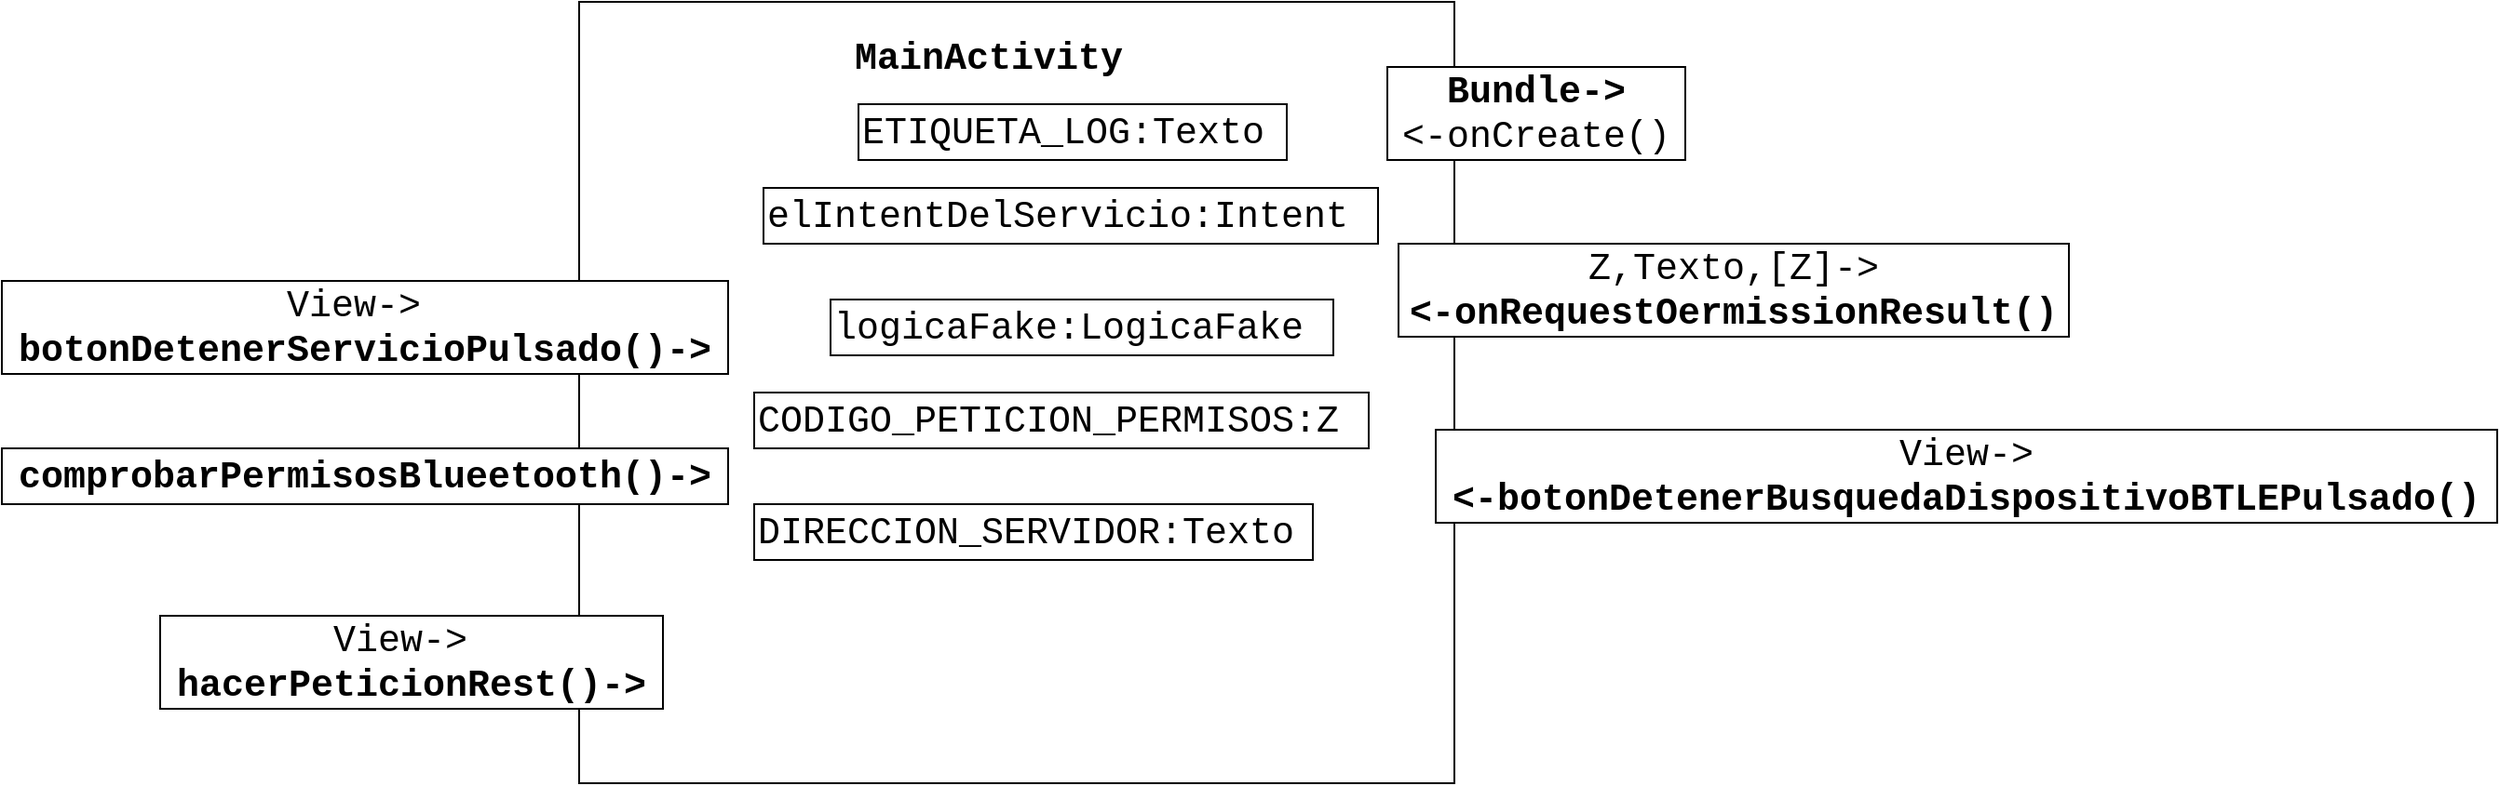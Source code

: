<mxfile version="15.4.0" type="device" pages="9"><diagram id="dyGhYppyWzY5Wu7I10E2" name="MainActivity"><mxGraphModel dx="1422" dy="822" grid="1" gridSize="10" guides="1" tooltips="1" connect="1" arrows="1" fold="1" page="1" pageScale="1" pageWidth="827" pageHeight="1169" math="0" shadow="0"><root><mxCell id="0"/><mxCell id="1" parent="0"/><mxCell id="pu7ekNfTAtZTaJjQRgAa-1" value="" style="rounded=0;whiteSpace=wrap;html=1;" parent="1" vertex="1"><mxGeometry x="320" y="40" width="470" height="420" as="geometry"/></mxCell><mxCell id="pu7ekNfTAtZTaJjQRgAa-2" value="MainActivity" style="text;html=1;strokeColor=none;fillColor=none;align=center;verticalAlign=middle;whiteSpace=wrap;rounded=0;fontStyle=1;fontFamily=Courier New;fontSize=20;" parent="1" vertex="1"><mxGeometry x="460" y="60" width="160" height="20" as="geometry"/></mxCell><mxCell id="pu7ekNfTAtZTaJjQRgAa-3" value="View-&amp;gt;&amp;nbsp;&lt;br&gt;&lt;b&gt;hacerPeticionRest()-&amp;gt;&lt;/b&gt;" style="rounded=0;whiteSpace=wrap;html=1;fontFamily=Courier New;fontSize=20;align=center;fontStyle=0;autosize=1;" parent="1" vertex="1"><mxGeometry x="95" y="370" width="270" height="50" as="geometry"/></mxCell><mxCell id="pu7ekNfTAtZTaJjQRgAa-4" value="&lt;div&gt;&lt;/div&gt;&lt;b&gt;Bundle-&amp;gt;&lt;/b&gt;&lt;br&gt;&amp;lt;-onCreate()" style="rounded=0;whiteSpace=wrap;html=1;fontFamily=Courier New;fontSize=20;align=center;fontStyle=0;autosize=1;" parent="1" vertex="1"><mxGeometry x="754" y="75" width="160" height="50" as="geometry"/></mxCell><mxCell id="pu7ekNfTAtZTaJjQRgAa-5" value="ETIQUETA_LOG:Texto" style="rounded=0;whiteSpace=wrap;html=1;fontFamily=Courier New;fontSize=20;align=left;fontStyle=0;autosize=1;" parent="1" vertex="1"><mxGeometry x="470" y="95" width="230" height="30" as="geometry"/></mxCell><mxCell id="pu7ekNfTAtZTaJjQRgAa-6" value="elIntentDelServicio:Intent" style="rounded=0;whiteSpace=wrap;html=1;fontFamily=Courier New;fontSize=20;align=left;fontStyle=0;autosize=1;" parent="1" vertex="1"><mxGeometry x="419" y="140" width="330" height="30" as="geometry"/></mxCell><mxCell id="pu7ekNfTAtZTaJjQRgAa-7" value="View-&amp;gt;&amp;nbsp;&lt;br&gt;&lt;b&gt;botonDetenerServicioPulsado()-&amp;gt;&lt;/b&gt;" style="rounded=0;whiteSpace=wrap;html=1;fontFamily=Courier New;fontSize=20;align=center;fontStyle=0;autosize=1;" parent="1" vertex="1"><mxGeometry x="10" y="190" width="390" height="50" as="geometry"/></mxCell><mxCell id="pu7ekNfTAtZTaJjQRgAa-8" value="Z,Texto,[Z]-&amp;gt;&lt;br&gt;&lt;b&gt;&amp;lt;-onRequestOermissionResult()&lt;/b&gt;" style="rounded=0;whiteSpace=wrap;html=1;fontFamily=Courier New;fontSize=20;align=center;fontStyle=0;autosize=1;" parent="1" vertex="1"><mxGeometry x="760" y="170" width="360" height="50" as="geometry"/></mxCell><mxCell id="pu7ekNfTAtZTaJjQRgAa-9" value="View-&amp;gt;&lt;br&gt;&lt;b&gt;&amp;lt;-botonDetenerBusquedaDispositivoBTLEPulsado()&lt;/b&gt;" style="rounded=0;whiteSpace=wrap;html=1;fontFamily=Courier New;fontSize=20;align=center;fontStyle=0;autosize=1;" parent="1" vertex="1"><mxGeometry x="780" y="270" width="570" height="50" as="geometry"/></mxCell><mxCell id="pu7ekNfTAtZTaJjQRgAa-10" value="&lt;b&gt;comprobarPermisosBlueetooth()-&amp;gt;&lt;/b&gt;" style="rounded=0;whiteSpace=wrap;html=1;fontFamily=Courier New;fontSize=20;align=center;fontStyle=0;autosize=1;" parent="1" vertex="1"><mxGeometry x="10" y="280" width="390" height="30" as="geometry"/></mxCell><mxCell id="pu7ekNfTAtZTaJjQRgAa-11" value="CODIGO_PETICION_PERMISOS:Z" style="rounded=0;whiteSpace=wrap;html=1;fontFamily=Courier New;fontSize=20;align=left;fontStyle=0;autosize=1;" parent="1" vertex="1"><mxGeometry x="414" y="250" width="330" height="30" as="geometry"/></mxCell><mxCell id="pu7ekNfTAtZTaJjQRgAa-12" value="logicaFake:LogicaFake" style="rounded=0;whiteSpace=wrap;html=1;fontFamily=Courier New;fontSize=20;align=left;fontStyle=0;autosize=1;" parent="1" vertex="1"><mxGeometry x="455" y="200" width="270" height="30" as="geometry"/></mxCell><mxCell id="pu7ekNfTAtZTaJjQRgAa-13" value="DIRECCION_SERVIDOR:Texto" style="rounded=0;whiteSpace=wrap;html=1;fontFamily=Courier New;fontSize=20;align=left;fontStyle=0;autosize=1;" parent="1" vertex="1"><mxGeometry x="414" y="310" width="300" height="30" as="geometry"/></mxCell></root></mxGraphModel></diagram><diagram id="z-UQl1U7EtTq2S2c4e11" name="PeticionarioRest"><mxGraphModel dx="1086" dy="806" grid="1" gridSize="10" guides="1" tooltips="1" connect="1" arrows="1" fold="1" page="1" pageScale="1" pageWidth="827" pageHeight="1169" math="0" shadow="0"><root><mxCell id="yo0qCjLu1H-WazdsAJVL-0"/><mxCell id="yo0qCjLu1H-WazdsAJVL-1" parent="yo0qCjLu1H-WazdsAJVL-0"/><mxCell id="yo0qCjLu1H-WazdsAJVL-2" value="" style="rounded=0;whiteSpace=wrap;html=1;" parent="yo0qCjLu1H-WazdsAJVL-1" vertex="1"><mxGeometry x="300" y="50" width="470" height="330" as="geometry"/></mxCell><mxCell id="yo0qCjLu1H-WazdsAJVL-3" value="PeticionarioRest" style="text;html=1;strokeColor=none;fillColor=none;align=center;verticalAlign=middle;whiteSpace=wrap;rounded=0;fontStyle=1;fontFamily=Courier New;fontSize=20;" parent="yo0qCjLu1H-WazdsAJVL-1" vertex="1"><mxGeometry x="440" y="70" width="160" height="20" as="geometry"/></mxCell><mxCell id="yo0qCjLu1H-WazdsAJVL-4" value="Texto,Texto,Texto,RespuestaREST-&amp;gt;&amp;nbsp;&lt;br&gt;&lt;b&gt;hacerPeticionREST()-&amp;gt;&lt;/b&gt;" style="rounded=0;whiteSpace=wrap;html=1;fontFamily=Courier New;fontSize=20;align=center;fontStyle=0;autosize=1;" parent="yo0qCjLu1H-WazdsAJVL-1" vertex="1"><mxGeometry x="10" y="95" width="420" height="50" as="geometry"/></mxCell><mxCell id="yo0qCjLu1H-WazdsAJVL-5" value="&lt;div&gt;&lt;/div&gt;&lt;b&gt;Bundle-&amp;gt;&lt;br&gt;&amp;lt;-onCreate()&lt;/b&gt;" style="rounded=0;whiteSpace=wrap;html=1;fontFamily=Courier New;fontSize=20;align=center;fontStyle=0;autosize=1;" parent="yo0qCjLu1H-WazdsAJVL-1" vertex="1"><mxGeometry x="700" y="90" width="160" height="50" as="geometry"/></mxCell><mxCell id="yo0qCjLu1H-WazdsAJVL-6" value="elMetodo:Texto" style="rounded=0;whiteSpace=wrap;html=1;fontFamily=Courier New;fontSize=20;align=left;fontStyle=0;autosize=1;" parent="yo0qCjLu1H-WazdsAJVL-1" vertex="1"><mxGeometry x="440" y="105" width="180" height="30" as="geometry"/></mxCell><mxCell id="yo0qCjLu1H-WazdsAJVL-7" value="elCuerpo:Texto" style="rounded=0;whiteSpace=wrap;html=1;fontFamily=Courier New;fontSize=20;align=left;fontStyle=0;autosize=1;" parent="yo0qCjLu1H-WazdsAJVL-1" vertex="1"><mxGeometry x="440" y="190" width="180" height="30" as="geometry"/></mxCell><mxCell id="yo0qCjLu1H-WazdsAJVL-8" value="laRespuesta:RespuestaREST" style="rounded=0;whiteSpace=wrap;html=1;fontFamily=Courier New;fontSize=20;align=left;fontStyle=0;autosize=1;" parent="yo0qCjLu1H-WazdsAJVL-1" vertex="1"><mxGeometry x="440" y="230" width="320" height="30" as="geometry"/></mxCell><mxCell id="yo0qCjLu1H-WazdsAJVL-9" value="V/F-&amp;gt;&amp;nbsp;&lt;br&gt;&lt;b&gt;onPostExecute()-&amp;gt;&lt;/b&gt;" style="rounded=0;whiteSpace=wrap;html=1;fontFamily=Courier New;fontSize=20;align=center;fontStyle=0;autosize=1;" parent="yo0qCjLu1H-WazdsAJVL-1" vertex="1"><mxGeometry x="160" y="175" width="220" height="50" as="geometry"/></mxCell><mxCell id="yo0qCjLu1H-WazdsAJVL-10" value="urlDestino:Texto" style="rounded=0;whiteSpace=wrap;html=1;fontFamily=Courier New;fontSize=20;align=left;fontStyle=0;autosize=1;" parent="yo0qCjLu1H-WazdsAJVL-1" vertex="1"><mxGeometry x="440" y="145" width="210" height="30" as="geometry"/></mxCell><mxCell id="yo0qCjLu1H-WazdsAJVL-11" value="codigoRespuesta:Z" style="rounded=0;whiteSpace=wrap;html=1;fontFamily=Courier New;fontSize=20;align=left;fontStyle=0;autosize=1;" parent="yo0qCjLu1H-WazdsAJVL-1" vertex="1"><mxGeometry x="440" y="270" width="220" height="30" as="geometry"/></mxCell><mxCell id="yo0qCjLu1H-WazdsAJVL-12" value="codigoRespuesta:Texto" style="rounded=0;whiteSpace=wrap;html=1;fontFamily=Courier New;fontSize=20;align=left;fontStyle=0;autosize=1;" parent="yo0qCjLu1H-WazdsAJVL-1" vertex="1"><mxGeometry x="440" y="310" width="270" height="30" as="geometry"/></mxCell><mxCell id="yo0qCjLu1H-WazdsAJVL-13" value="&lt;b&gt;&amp;lt;-doInBackground()&lt;/b&gt;" style="rounded=0;whiteSpace=wrap;html=1;fontFamily=Courier New;fontSize=20;align=center;fontStyle=0;autosize=1;" parent="yo0qCjLu1H-WazdsAJVL-1" vertex="1"><mxGeometry x="730" y="280" width="230" height="30" as="geometry"/></mxCell></root></mxGraphModel></diagram><diagram id="rWbisIXdw0Z398MYUwg6" name="ServicioEscucharBeacons"><mxGraphModel dx="1086" dy="806" grid="1" gridSize="10" guides="1" tooltips="1" connect="1" arrows="1" fold="1" page="1" pageScale="1" pageWidth="827" pageHeight="1169" math="0" shadow="0"><root><mxCell id="SvRRKAWO9SjccKI72evo-0"/><mxCell id="SvRRKAWO9SjccKI72evo-1" parent="SvRRKAWO9SjccKI72evo-0"/><mxCell id="SvRRKAWO9SjccKI72evo-2" value="" style="rounded=0;whiteSpace=wrap;html=1;" parent="SvRRKAWO9SjccKI72evo-1" vertex="1"><mxGeometry x="250" y="70" width="470" height="390" as="geometry"/></mxCell><mxCell id="SvRRKAWO9SjccKI72evo-3" value="ServicioEscucharBeacons" style="text;html=1;strokeColor=none;fillColor=none;align=center;verticalAlign=middle;whiteSpace=wrap;rounded=0;fontStyle=1;fontFamily=Courier New;fontSize=20;" parent="SvRRKAWO9SjccKI72evo-1" vertex="1"><mxGeometry x="390" y="90" width="160" height="20" as="geometry"/></mxCell><mxCell id="SvRRKAWO9SjccKI72evo-4" value="Intent-&amp;gt;&amp;nbsp;&lt;br&gt;&lt;b&gt;onHandleIntent()-&amp;gt;&lt;/b&gt;" style="rounded=0;whiteSpace=wrap;html=1;fontFamily=Courier New;fontSize=20;align=center;fontStyle=0;autosize=1;" parent="SvRRKAWO9SjccKI72evo-1" vertex="1"><mxGeometry x="95" y="150" width="230" height="50" as="geometry"/></mxCell><mxCell id="SvRRKAWO9SjccKI72evo-5" value="&lt;div&gt;&lt;/div&gt;&lt;b&gt;ServicioEscuharBeacons()-&amp;gt;&lt;/b&gt;" style="rounded=0;whiteSpace=wrap;html=1;fontFamily=Courier New;fontSize=20;align=center;fontStyle=0;autosize=1;" parent="SvRRKAWO9SjccKI72evo-1" vertex="1"><mxGeometry x="45" y="220" width="330" height="30" as="geometry"/></mxCell><mxCell id="SvRRKAWO9SjccKI72evo-6" value="ETIQUETA_LOG:Texto" style="rounded=0;whiteSpace=wrap;html=1;fontFamily=Courier New;fontSize=20;align=left;fontStyle=0;autosize=1;" parent="SvRRKAWO9SjccKI72evo-1" vertex="1"><mxGeometry x="400" y="125" width="230" height="30" as="geometry"/></mxCell><mxCell id="SvRRKAWO9SjccKI72evo-7" value="encendido:Z" style="rounded=0;whiteSpace=wrap;html=1;fontFamily=Courier New;fontSize=20;align=left;fontStyle=0;autosize=1;" parent="SvRRKAWO9SjccKI72evo-1" vertex="1"><mxGeometry x="390" y="170" width="150" height="30" as="geometry"/></mxCell><mxCell id="SvRRKAWO9SjccKI72evo-8" value="&lt;b&gt;&amp;lt;-onDestroy()&lt;/b&gt;" style="rounded=0;whiteSpace=wrap;html=1;fontFamily=Courier New;fontSize=20;align=left;fontStyle=0;autosize=1;" parent="SvRRKAWO9SjccKI72evo-1" vertex="1"><mxGeometry x="680" y="155" width="170" height="30" as="geometry"/></mxCell><mxCell id="SvRRKAWO9SjccKI72evo-9" value="&lt;b&gt;&amp;lt;-parar()&lt;/b&gt;" style="rounded=0;whiteSpace=wrap;html=1;fontFamily=Courier New;fontSize=20;align=left;fontStyle=0;autosize=1;" parent="SvRRKAWO9SjccKI72evo-1" vertex="1"><mxGeometry x="680" y="220" width="120" height="30" as="geometry"/></mxCell><mxCell id="SvRRKAWO9SjccKI72evo-10" value="seguir:T/F" style="rounded=0;whiteSpace=wrap;html=1;fontFamily=Courier New;fontSize=20;align=left;fontStyle=0;autosize=1;" parent="SvRRKAWO9SjccKI72evo-1" vertex="1"><mxGeometry x="410" y="210" width="140" height="30" as="geometry"/></mxCell><mxCell id="SvRRKAWO9SjccKI72evo-11" value="&amp;nbsp;&lt;b&gt;buscarEsteDispositivoBTLE()-&amp;gt;&lt;/b&gt;" style="rounded=0;whiteSpace=wrap;html=1;fontFamily=Courier New;fontSize=20;align=center;fontStyle=0;autosize=1;" parent="SvRRKAWO9SjccKI72evo-1" vertex="1"><mxGeometry x="70" y="290" width="380" height="30" as="geometry"/></mxCell><mxCell id="SvRRKAWO9SjccKI72evo-12" value="&lt;b&gt;detenerBusquedaDispositivosBTLE()-&amp;gt;&lt;/b&gt;" style="rounded=0;whiteSpace=wrap;html=1;fontFamily=Courier New;fontSize=20;align=center;fontStyle=0;autosize=1;" parent="SvRRKAWO9SjccKI72evo-1" vertex="1"><mxGeometry x="20" y="350" width="440" height="30" as="geometry"/></mxCell><mxCell id="SvRRKAWO9SjccKI72evo-13" value="&lt;b&gt;ScanResult-&amp;gt;&lt;br&gt;-&amp;gt;mostrarInformacionDispositivoBTLE()&lt;/b&gt;" style="rounded=0;whiteSpace=wrap;html=1;fontFamily=Courier New;fontSize=20;align=center;fontStyle=0;autosize=1;" parent="SvRRKAWO9SjccKI72evo-1" vertex="1"><mxGeometry x="540" y="270" width="460" height="50" as="geometry"/></mxCell><mxCell id="SvRRKAWO9SjccKI72evo-14" value="&lt;b&gt;&amp;lt;-incializarBluetooth()&lt;/b&gt;" style="rounded=0;whiteSpace=wrap;html=1;fontFamily=Courier New;fontSize=20;align=center;fontStyle=0;autosize=1;" parent="SvRRKAWO9SjccKI72evo-1" vertex="1"><mxGeometry x="585" y="360" width="290" height="30" as="geometry"/></mxCell></root></mxGraphModel></diagram><diagram id="J6n8MvFy6nYIEq9lruOy" name="TramaIBeacon"><mxGraphModel dx="1024" dy="592" grid="1" gridSize="10" guides="1" tooltips="1" connect="1" arrows="1" fold="1" page="1" pageScale="1" pageWidth="827" pageHeight="1169" math="0" shadow="0"><root><mxCell id="XNaQl5Ueya7tPs9G2Bbe-0"/><mxCell id="XNaQl5Ueya7tPs9G2Bbe-1" parent="XNaQl5Ueya7tPs9G2Bbe-0"/><mxCell id="XNaQl5Ueya7tPs9G2Bbe-2" value="" style="rounded=0;whiteSpace=wrap;html=1;" parent="XNaQl5Ueya7tPs9G2Bbe-1" vertex="1"><mxGeometry x="140" y="75" width="670" height="545" as="geometry"/></mxCell><mxCell id="XNaQl5Ueya7tPs9G2Bbe-3" value="TramIBeacon" style="text;html=1;strokeColor=none;fillColor=none;align=center;verticalAlign=middle;whiteSpace=wrap;rounded=0;fontStyle=1;fontFamily=Courier New;fontSize=20;" parent="XNaQl5Ueya7tPs9G2Bbe-1" vertex="1"><mxGeometry x="360" y="90" width="160" height="20" as="geometry"/></mxCell><mxCell id="XNaQl5Ueya7tPs9G2Bbe-4" value="[byte]-&amp;gt;&amp;nbsp;&lt;br&gt;&lt;b&gt;Constructor()-&amp;gt;&lt;/b&gt;" style="rounded=0;whiteSpace=wrap;html=1;fontFamily=Courier New;fontSize=20;align=center;fontStyle=0;autosize=1;" parent="XNaQl5Ueya7tPs9G2Bbe-1" vertex="1"><mxGeometry x="60" y="100" width="200" height="50" as="geometry"/></mxCell><mxCell id="XNaQl5Ueya7tPs9G2Bbe-5" value="prefijo:[byte]" style="rounded=0;whiteSpace=wrap;html=1;fontFamily=Courier New;fontSize=20;align=left;fontStyle=0;autosize=1;" parent="XNaQl5Ueya7tPs9G2Bbe-1" vertex="1"><mxGeometry x="230" y="160" width="180" height="30" as="geometry"/></mxCell><mxCell id="XNaQl5Ueya7tPs9G2Bbe-6" value="uuid:[byte]" style="rounded=0;whiteSpace=wrap;html=1;fontFamily=Courier New;fontSize=20;align=left;fontStyle=0;autosize=1;" parent="XNaQl5Ueya7tPs9G2Bbe-1" vertex="1"><mxGeometry x="230" y="210" width="150" height="30" as="geometry"/></mxCell><mxCell id="XNaQl5Ueya7tPs9G2Bbe-7" value="losBytes:[byte]" style="rounded=0;whiteSpace=wrap;html=1;fontFamily=Courier New;fontSize=20;align=left;fontStyle=0;autosize=1;" parent="XNaQl5Ueya7tPs9G2Bbe-1" vertex="1"><mxGeometry x="230" y="310" width="200" height="30" as="geometry"/></mxCell><mxCell id="XNaQl5Ueya7tPs9G2Bbe-8" value="major:[byte]" style="rounded=0;whiteSpace=wrap;html=1;fontFamily=Courier New;fontSize=20;align=left;fontStyle=0;autosize=1;" parent="XNaQl5Ueya7tPs9G2Bbe-1" vertex="1"><mxGeometry x="475" y="220" width="160" height="30" as="geometry"/></mxCell><mxCell id="XNaQl5Ueya7tPs9G2Bbe-9" value="minor:[byte]" style="rounded=0;whiteSpace=wrap;html=1;fontFamily=Courier New;fontSize=20;align=left;fontStyle=0;autosize=1;" parent="XNaQl5Ueya7tPs9G2Bbe-1" vertex="1"><mxGeometry x="230" y="260" width="160" height="30" as="geometry"/></mxCell><mxCell id="XNaQl5Ueya7tPs9G2Bbe-10" value="txtPower:byte" style="rounded=0;whiteSpace=wrap;html=1;fontFamily=Courier New;fontSize=20;align=left;fontStyle=0;autosize=1;" parent="XNaQl5Ueya7tPs9G2Bbe-1" vertex="1"><mxGeometry x="480" y="260" width="170" height="30" as="geometry"/></mxCell><mxCell id="XNaQl5Ueya7tPs9G2Bbe-11" value="advFlags:[byte]" style="rounded=0;whiteSpace=wrap;html=1;fontFamily=Courier New;fontSize=20;align=left;fontStyle=0;autosize=1;" parent="XNaQl5Ueya7tPs9G2Bbe-1" vertex="1"><mxGeometry x="475" y="170" width="200" height="30" as="geometry"/></mxCell><mxCell id="XNaQl5Ueya7tPs9G2Bbe-12" value="advHeader:[byte]" style="rounded=0;whiteSpace=wrap;html=1;fontFamily=Courier New;fontSize=20;align=left;fontStyle=0;autosize=1;" parent="XNaQl5Ueya7tPs9G2Bbe-1" vertex="1"><mxGeometry x="480" y="310" width="210" height="30" as="geometry"/></mxCell><mxCell id="XNaQl5Ueya7tPs9G2Bbe-13" value="companyId:[byte]" style="rounded=0;whiteSpace=wrap;html=1;fontFamily=Courier New;fontSize=20;align=left;fontStyle=0;autosize=1;" parent="XNaQl5Ueya7tPs9G2Bbe-1" vertex="1"><mxGeometry x="230" y="360" width="210" height="30" as="geometry"/></mxCell><mxCell id="XNaQl5Ueya7tPs9G2Bbe-14" value="iBeaconType:byte" style="rounded=0;whiteSpace=wrap;html=1;fontFamily=Courier New;fontSize=20;align=left;fontStyle=0;autosize=1;" parent="XNaQl5Ueya7tPs9G2Bbe-1" vertex="1"><mxGeometry x="480" y="360" width="210" height="30" as="geometry"/></mxCell><mxCell id="XNaQl5Ueya7tPs9G2Bbe-15" value="iBeaconLength:byte" style="rounded=0;whiteSpace=wrap;html=1;fontFamily=Courier New;fontSize=20;align=left;fontStyle=0;autosize=1;" parent="XNaQl5Ueya7tPs9G2Bbe-1" vertex="1"><mxGeometry x="230" y="410" width="230" height="30" as="geometry"/></mxCell><mxCell id="XNaQl5Ueya7tPs9G2Bbe-16" value="&amp;nbsp;&lt;b&gt;getPrefijo()&amp;lt;-&lt;/b&gt;&lt;br&gt;-&amp;gt;[byte]" style="rounded=0;whiteSpace=wrap;html=1;fontFamily=Courier New;fontSize=20;align=center;fontStyle=0;autosize=1;" parent="XNaQl5Ueya7tPs9G2Bbe-1" vertex="1"><mxGeometry x="10" y="180" width="200" height="50" as="geometry"/></mxCell><mxCell id="XNaQl5Ueya7tPs9G2Bbe-17" value="-&amp;gt;&lt;b&gt;getPrefijo()&lt;/b&gt;&lt;br&gt;-&amp;gt;[byte]" style="rounded=0;whiteSpace=wrap;html=1;fontFamily=Courier New;fontSize=20;align=center;fontStyle=0;autosize=1;" parent="XNaQl5Ueya7tPs9G2Bbe-1" vertex="1"><mxGeometry x="750" y="140" width="180" height="50" as="geometry"/></mxCell><mxCell id="XNaQl5Ueya7tPs9G2Bbe-18" value="&amp;nbsp;&lt;b&gt;getUuid()&amp;lt;-&lt;/b&gt;&lt;br&gt;-&amp;gt;[byte]" style="rounded=0;whiteSpace=wrap;html=1;fontFamily=Courier New;fontSize=20;align=center;fontStyle=0;autosize=1;" parent="XNaQl5Ueya7tPs9G2Bbe-1" vertex="1"><mxGeometry x="30" y="260" width="160" height="50" as="geometry"/></mxCell><mxCell id="XNaQl5Ueya7tPs9G2Bbe-19" value="&amp;nbsp;&lt;b&gt;getMinor()&amp;lt;-&lt;/b&gt;&lt;br&gt;-&amp;gt;[byte]" style="rounded=0;whiteSpace=wrap;html=1;fontFamily=Courier New;fontSize=20;align=center;fontStyle=0;autosize=1;" parent="XNaQl5Ueya7tPs9G2Bbe-1" vertex="1"><mxGeometry x="40" y="340" width="170" height="50" as="geometry"/></mxCell><mxCell id="XNaQl5Ueya7tPs9G2Bbe-20" value="&amp;nbsp;&lt;b&gt;getLosBytes()&amp;lt;-&lt;/b&gt;&lt;br&gt;-&amp;gt;[byte]" style="rounded=0;whiteSpace=wrap;html=1;fontFamily=Courier New;fontSize=20;align=center;fontStyle=0;autosize=1;" parent="XNaQl5Ueya7tPs9G2Bbe-1" vertex="1"><mxGeometry x="20" y="420" width="210" height="50" as="geometry"/></mxCell><mxCell id="XNaQl5Ueya7tPs9G2Bbe-21" value="-&amp;gt;&lt;b&gt;getCompanyId()&lt;/b&gt;&lt;br&gt;-&amp;gt;[byte]" style="rounded=0;whiteSpace=wrap;html=1;fontFamily=Courier New;fontSize=20;align=center;fontStyle=0;autosize=1;" parent="XNaQl5Ueya7tPs9G2Bbe-1" vertex="1"><mxGeometry x="750" y="210" width="210" height="50" as="geometry"/></mxCell><mxCell id="XNaQl5Ueya7tPs9G2Bbe-22" value="-&amp;gt;&lt;b&gt;getAdvFlags()&lt;/b&gt;&lt;br&gt;-&amp;gt;[byte]" style="rounded=0;whiteSpace=wrap;html=1;fontFamily=Courier New;fontSize=20;align=center;fontStyle=0;autosize=1;" parent="XNaQl5Ueya7tPs9G2Bbe-1" vertex="1"><mxGeometry x="750" y="290" width="200" height="50" as="geometry"/></mxCell><mxCell id="XNaQl5Ueya7tPs9G2Bbe-23" value="-&amp;gt;&lt;b&gt;getMajor()&lt;/b&gt;&lt;br&gt;-&amp;gt;[byte]" style="rounded=0;whiteSpace=wrap;html=1;fontFamily=Courier New;fontSize=20;align=center;fontStyle=0;autosize=1;" parent="XNaQl5Ueya7tPs9G2Bbe-1" vertex="1"><mxGeometry x="750" y="370" width="160" height="50" as="geometry"/></mxCell><mxCell id="XNaQl5Ueya7tPs9G2Bbe-24" value="-&amp;gt;&lt;b&gt;getIBeaconLenght()&lt;/b&gt;&lt;br&gt;-&amp;gt;byte" style="rounded=0;whiteSpace=wrap;html=1;fontFamily=Courier New;fontSize=20;align=center;fontStyle=0;autosize=1;" parent="XNaQl5Ueya7tPs9G2Bbe-1" vertex="1"><mxGeometry x="705" y="520" width="260" height="50" as="geometry"/></mxCell><mxCell id="XNaQl5Ueya7tPs9G2Bbe-25" value="&amp;nbsp;&lt;b&gt;getTxPower()&amp;lt;-&lt;/b&gt;&lt;br&gt;-&amp;gt;byte" style="rounded=0;whiteSpace=wrap;html=1;fontFamily=Courier New;fontSize=20;align=center;fontStyle=0;autosize=1;" parent="XNaQl5Ueya7tPs9G2Bbe-1" vertex="1"><mxGeometry x="40" y="480" width="200" height="50" as="geometry"/></mxCell><mxCell id="XNaQl5Ueya7tPs9G2Bbe-26" value="&amp;nbsp;&lt;b&gt;getIBeaconType()&amp;lt;-&lt;/b&gt;&lt;br&gt;-&amp;gt;byte" style="rounded=0;whiteSpace=wrap;html=1;fontFamily=Courier New;fontSize=20;align=center;fontStyle=0;autosize=1;" parent="XNaQl5Ueya7tPs9G2Bbe-1" vertex="1"><mxGeometry x="20" y="560" width="240" height="50" as="geometry"/></mxCell><mxCell id="XNaQl5Ueya7tPs9G2Bbe-27" value="-&amp;gt;&lt;b&gt;getAdvHeader()&lt;/b&gt;&lt;br&gt;-&amp;gt;[byte]" style="rounded=0;whiteSpace=wrap;html=1;fontFamily=Courier New;fontSize=20;align=center;fontStyle=0;autosize=1;" parent="XNaQl5Ueya7tPs9G2Bbe-1" vertex="1"><mxGeometry x="735" y="450" width="210" height="50" as="geometry"/></mxCell></root></mxGraphModel></diagram><diagram id="QqoJvsXT78BlXDVi37yG" name="Utilidades"><mxGraphModel dx="1024" dy="592" grid="1" gridSize="10" guides="1" tooltips="1" connect="1" arrows="1" fold="1" page="1" pageScale="1" pageWidth="827" pageHeight="1169" math="0" shadow="0"><root><mxCell id="dia0zDT25FUS9r85Ou3g-0"/><mxCell id="dia0zDT25FUS9r85Ou3g-1" parent="dia0zDT25FUS9r85Ou3g-0"/><mxCell id="dia0zDT25FUS9r85Ou3g-2" value="" style="rounded=0;whiteSpace=wrap;html=1;" parent="dia0zDT25FUS9r85Ou3g-1" vertex="1"><mxGeometry x="150" y="70" width="470" height="440" as="geometry"/></mxCell><mxCell id="dia0zDT25FUS9r85Ou3g-3" value="Utilidades" style="text;html=1;strokeColor=none;fillColor=none;align=center;verticalAlign=middle;whiteSpace=wrap;rounded=0;fontStyle=1;fontFamily=Courier New;fontSize=20;" parent="dia0zDT25FUS9r85Ou3g-1" vertex="1"><mxGeometry x="290" y="90" width="160" height="20" as="geometry"/></mxCell><mxCell id="dia0zDT25FUS9r85Ou3g-4" value="Texto-&amp;gt;&amp;nbsp;&lt;br&gt;&lt;b&gt;stringToUUID()&lt;/b&gt;&lt;br&gt;-&amp;gt;UUID" style="rounded=0;whiteSpace=wrap;html=1;fontFamily=Courier New;fontSize=20;align=center;fontStyle=0;autosize=1;" parent="dia0zDT25FUS9r85Ou3g-1" vertex="1"><mxGeometry x="50" y="110" width="180" height="80" as="geometry"/></mxCell><mxCell id="dia0zDT25FUS9r85Ou3g-5" value="UUID-&amp;gt;&amp;nbsp;&lt;br&gt;&lt;b&gt;uuidToString()&lt;/b&gt;&lt;br&gt;-&amp;gt;String" style="rounded=0;whiteSpace=wrap;html=1;fontFamily=Courier New;fontSize=20;align=center;fontStyle=0;autosize=1;" parent="dia0zDT25FUS9r85Ou3g-1" vertex="1"><mxGeometry x="520" y="120" width="180" height="80" as="geometry"/></mxCell><mxCell id="dia0zDT25FUS9r85Ou3g-6" value="[byte]-&amp;gt;&amp;nbsp;&lt;br&gt;&lt;b&gt;bytesToString()&lt;/b&gt;&lt;br&gt;-&amp;gt;String" style="rounded=0;whiteSpace=wrap;html=1;fontFamily=Courier New;fontSize=20;align=center;fontStyle=0;autosize=1;" parent="dia0zDT25FUS9r85Ou3g-1" vertex="1"><mxGeometry x="40" y="210" width="200" height="80" as="geometry"/></mxCell><mxCell id="dia0zDT25FUS9r85Ou3g-7" value="Z,Z-&amp;gt;&amp;nbsp;&lt;br&gt;&lt;b&gt;dosLongToBytes()&lt;/b&gt;&lt;br&gt;-&amp;gt;[byte]" style="rounded=0;whiteSpace=wrap;html=1;fontFamily=Courier New;fontSize=20;align=center;fontStyle=0;autosize=1;" parent="dia0zDT25FUS9r85Ou3g-1" vertex="1"><mxGeometry x="75" y="300" width="210" height="80" as="geometry"/></mxCell><mxCell id="dia0zDT25FUS9r85Ou3g-8" value="UUID-&amp;gt;&amp;nbsp;&lt;br&gt;&lt;b&gt;uuidToHexString()&lt;/b&gt;&lt;br&gt;-&amp;gt;String" style="rounded=0;whiteSpace=wrap;html=1;fontFamily=Courier New;fontSize=20;align=center;fontStyle=0;autosize=1;" parent="dia0zDT25FUS9r85Ou3g-1" vertex="1"><mxGeometry x="500" y="210" width="220" height="80" as="geometry"/></mxCell><mxCell id="dia0zDT25FUS9r85Ou3g-9" value="[bytes]-&amp;gt;&amp;nbsp;&lt;br&gt;&lt;b&gt;bytesToHexString()&lt;/b&gt;&lt;br&gt;-&amp;gt;String" style="rounded=0;whiteSpace=wrap;html=1;fontFamily=Courier New;fontSize=20;align=center;fontStyle=0;autosize=1;" parent="dia0zDT25FUS9r85Ou3g-1" vertex="1"><mxGeometry x="270" y="470" width="230" height="80" as="geometry"/></mxCell><mxCell id="dia0zDT25FUS9r85Ou3g-10" value="[byte]-&amp;gt;&amp;nbsp;&lt;br&gt;&lt;b&gt;bytesToLong()&lt;/b&gt;&lt;br&gt;-&amp;gt;Z" style="rounded=0;whiteSpace=wrap;html=1;fontFamily=Courier New;fontSize=20;align=center;fontStyle=0;autosize=1;" parent="dia0zDT25FUS9r85Ou3g-1" vertex="1"><mxGeometry x="515" y="400" width="170" height="80" as="geometry"/></mxCell><mxCell id="dia0zDT25FUS9r85Ou3g-11" value="[byte]-&amp;gt;&amp;nbsp;&lt;br&gt;&lt;b&gt;bytesToInt()&lt;/b&gt;&lt;br&gt;-&amp;gt;z" style="rounded=0;whiteSpace=wrap;html=1;fontFamily=Courier New;fontSize=20;align=center;fontStyle=0;autosize=1;" parent="dia0zDT25FUS9r85Ou3g-1" vertex="1"><mxGeometry x="510" y="300" width="160" height="80" as="geometry"/></mxCell><mxCell id="dia0zDT25FUS9r85Ou3g-12" value="[byte]-&amp;gt;&amp;nbsp;&lt;br&gt;&lt;b&gt;bytesToIntOK()&lt;br&gt;&lt;/b&gt;-&amp;gt;Z" style="rounded=0;whiteSpace=wrap;html=1;fontFamily=Courier New;fontSize=20;align=center;fontStyle=0;autosize=1;" parent="dia0zDT25FUS9r85Ou3g-1" vertex="1"><mxGeometry x="65" y="400" width="180" height="80" as="geometry"/></mxCell></root></mxGraphModel></diagram><diagram id="J1TPTYX3UaT_RwGUHvKg" name="LogicaFake"><mxGraphModel dx="1024" dy="592" grid="1" gridSize="10" guides="1" tooltips="1" connect="1" arrows="1" fold="1" page="1" pageScale="1" pageWidth="827" pageHeight="1169" math="0" shadow="0"><root><mxCell id="RraaPRHZabf_baXIOmUx-0"/><mxCell id="RraaPRHZabf_baXIOmUx-1" parent="RraaPRHZabf_baXIOmUx-0"/><mxCell id="RraaPRHZabf_baXIOmUx-2" value="" style="rounded=0;whiteSpace=wrap;html=1;" parent="RraaPRHZabf_baXIOmUx-1" vertex="1"><mxGeometry x="320" y="40" width="470" height="240" as="geometry"/></mxCell><mxCell id="RraaPRHZabf_baXIOmUx-3" value="LogicaFake" style="text;html=1;strokeColor=none;fillColor=none;align=center;verticalAlign=middle;whiteSpace=wrap;rounded=0;fontStyle=1;fontFamily=Courier New;fontSize=20;" parent="RraaPRHZabf_baXIOmUx-1" vertex="1"><mxGeometry x="460" y="60" width="160" height="20" as="geometry"/></mxCell><mxCell id="RraaPRHZabf_baXIOmUx-4" value="[Medicion], Context-&amp;gt;&amp;nbsp;&lt;br&gt;&lt;b&gt;insertarMediciones()-&amp;gt;&lt;/b&gt;" style="rounded=0;whiteSpace=wrap;html=1;fontFamily=Courier New;fontSize=20;align=center;fontStyle=0;autosize=1;" parent="RraaPRHZabf_baXIOmUx-1" vertex="1"><mxGeometry x="180" y="180" width="280" height="50" as="geometry"/></mxCell><mxCell id="RraaPRHZabf_baXIOmUx-5" value="direccionIpServidor:Texto" style="rounded=0;whiteSpace=wrap;html=1;fontFamily=Courier New;fontSize=20;align=left;fontStyle=0;autosize=1;" parent="RraaPRHZabf_baXIOmUx-1" vertex="1"><mxGeometry x="395" y="110" width="320" height="30" as="geometry"/></mxCell></root></mxGraphModel></diagram><diagram id="1ZGHHOkQACZA3FvPeta6" name="Medicion"><mxGraphModel dx="1086" dy="806" grid="1" gridSize="10" guides="1" tooltips="1" connect="1" arrows="1" fold="1" page="1" pageScale="1" pageWidth="827" pageHeight="1169" math="0" shadow="0"><root><mxCell id="NsHYUct_eAYzFziQcT2O-0"/><mxCell id="NsHYUct_eAYzFziQcT2O-1" parent="NsHYUct_eAYzFziQcT2O-0"/><mxCell id="NsHYUct_eAYzFziQcT2O-2" value="" style="rounded=0;whiteSpace=wrap;html=1;" parent="NsHYUct_eAYzFziQcT2O-1" vertex="1"><mxGeometry x="170" y="90" width="530" height="580" as="geometry"/></mxCell><mxCell id="NsHYUct_eAYzFziQcT2O-3" value="Medicion" style="text;html=1;strokeColor=none;fillColor=none;align=center;verticalAlign=middle;whiteSpace=wrap;rounded=0;fontStyle=1;fontFamily=Courier New;fontSize=20;" parent="NsHYUct_eAYzFziQcT2O-1" vertex="1"><mxGeometry x="310" y="110" width="160" height="20" as="geometry"/></mxCell><mxCell id="NsHYUct_eAYzFziQcT2O-4" value="R,Date,Time,R,R-&amp;gt;&amp;nbsp;&lt;br&gt;&lt;b&gt;Constructor()-&amp;gt;&lt;/b&gt;" style="rounded=0;whiteSpace=wrap;html=1;fontFamily=Courier New;fontSize=20;align=center;fontStyle=0;autosize=1;" parent="NsHYUct_eAYzFziQcT2O-1" vertex="1"><mxGeometry x="40" y="120" width="230" height="50" as="geometry"/></mxCell><mxCell id="NsHYUct_eAYzFziQcT2O-5" value="id:Z" style="rounded=0;whiteSpace=wrap;html=1;fontFamily=Courier New;fontSize=20;align=left;fontStyle=0;autosize=1;" parent="NsHYUct_eAYzFziQcT2O-1" vertex="1"><mxGeometry x="285" y="140" width="60" height="30" as="geometry"/></mxCell><mxCell id="NsHYUct_eAYzFziQcT2O-6" value="medicion:R" style="rounded=0;whiteSpace=wrap;html=1;fontFamily=Courier New;fontSize=20;align=left;fontStyle=0;autosize=1;" parent="NsHYUct_eAYzFziQcT2O-1" vertex="1"><mxGeometry x="414" y="150" width="140" height="30" as="geometry"/></mxCell><mxCell id="NsHYUct_eAYzFziQcT2O-7" value="fecha:Date" style="rounded=0;whiteSpace=wrap;html=1;fontFamily=Courier New;fontSize=20;align=left;fontStyle=0;autosize=1;" parent="NsHYUct_eAYzFziQcT2O-1" vertex="1"><mxGeometry x="320" y="210" width="140" height="30" as="geometry"/></mxCell><mxCell id="NsHYUct_eAYzFziQcT2O-8" value="hora:Time" style="rounded=0;whiteSpace=wrap;html=1;fontFamily=Courier New;fontSize=20;align=left;fontStyle=0;autosize=1;" parent="NsHYUct_eAYzFziQcT2O-1" vertex="1"><mxGeometry x="480" y="210" width="120" height="30" as="geometry"/></mxCell><mxCell id="NsHYUct_eAYzFziQcT2O-9" value="localizacion_lat:R" style="rounded=0;whiteSpace=wrap;html=1;fontFamily=Courier New;fontSize=20;align=left;fontStyle=0;autosize=1;" parent="NsHYUct_eAYzFziQcT2O-1" vertex="1"><mxGeometry x="320" y="270" width="230" height="30" as="geometry"/></mxCell><mxCell id="NsHYUct_eAYzFziQcT2O-10" value="localizacion_lon:R" style="rounded=0;whiteSpace=wrap;html=1;fontFamily=Courier New;fontSize=20;align=left;fontStyle=0;autosize=1;" parent="NsHYUct_eAYzFziQcT2O-1" vertex="1"><mxGeometry x="320" y="320" width="230" height="30" as="geometry"/></mxCell><mxCell id="NsHYUct_eAYzFziQcT2O-11" value="N,R,Date,Time,R,R-&amp;gt;&amp;nbsp;&lt;br&gt;&lt;b&gt;Constructor()-&amp;gt;&lt;/b&gt;" style="rounded=0;whiteSpace=wrap;html=1;fontFamily=Courier New;fontSize=20;align=center;fontStyle=0;autosize=1;" parent="NsHYUct_eAYzFziQcT2O-1" vertex="1"><mxGeometry x="10" y="180" width="260" height="50" as="geometry"/></mxCell><mxCell id="NsHYUct_eAYzFziQcT2O-13" value="&lt;b&gt;toJson()&amp;lt;-&lt;/b&gt;&lt;br&gt;-&amp;gt;JSONObject" style="rounded=0;whiteSpace=wrap;html=1;fontFamily=Courier New;fontSize=20;align=center;fontStyle=0;autosize=1;" parent="NsHYUct_eAYzFziQcT2O-1" vertex="1"><mxGeometry x="60" y="250" width="160" height="50" as="geometry"/></mxCell><mxCell id="-SHynBjogRLlY8YllIXF-0" value="&lt;b&gt;&amp;nbsp;-&amp;gt;getId()&lt;br&gt;&lt;/b&gt;-&amp;gt;N" style="rounded=0;whiteSpace=wrap;html=1;fontFamily=Courier New;fontSize=20;align=center;fontStyle=0;autosize=1;" parent="NsHYUct_eAYzFziQcT2O-1" vertex="1"><mxGeometry x="640" y="130" width="140" height="50" as="geometry"/></mxCell><mxCell id="-SHynBjogRLlY8YllIXF-1" value="&amp;nbsp;&lt;b&gt;&amp;nbsp;-&amp;gt;&lt;/b&gt;&lt;b&gt;getFecha()&lt;/b&gt;&lt;br&gt;-&amp;gt;Date" style="rounded=0;whiteSpace=wrap;html=1;fontFamily=Courier New;fontSize=20;align=center;fontStyle=0;autosize=1;" parent="NsHYUct_eAYzFziQcT2O-1" vertex="1"><mxGeometry x="635" y="190" width="180" height="50" as="geometry"/></mxCell><mxCell id="-SHynBjogRLlY8YllIXF-2" value="&amp;nbsp;&lt;b&gt;&amp;nbsp;-&amp;gt;&lt;/b&gt;&lt;b&gt;getHora()&lt;/b&gt;&lt;br&gt;-&amp;gt;Time" style="rounded=0;whiteSpace=wrap;html=1;fontFamily=Courier New;fontSize=20;align=center;fontStyle=0;autosize=1;" parent="NsHYUct_eAYzFziQcT2O-1" vertex="1"><mxGeometry x="615" y="330" width="170" height="50" as="geometry"/></mxCell><mxCell id="-SHynBjogRLlY8YllIXF-3" value="&amp;nbsp;&lt;b&gt;&amp;nbsp;-&amp;gt;&lt;/b&gt;&lt;b&gt;getLocalizacion_lat()&lt;/b&gt;&lt;br&gt;-&amp;gt;R" style="rounded=0;whiteSpace=wrap;html=1;fontFamily=Courier New;fontSize=20;align=center;fontStyle=0;autosize=1;" parent="NsHYUct_eAYzFziQcT2O-1" vertex="1"><mxGeometry x="565" y="390" width="320" height="50" as="geometry"/></mxCell><mxCell id="-SHynBjogRLlY8YllIXF-4" value="&lt;b&gt;&amp;nbsp;-&amp;gt;&lt;/b&gt;&lt;b&gt;getLocalizacion_lon()&lt;/b&gt;&lt;br&gt;-&amp;gt;R" style="rounded=0;whiteSpace=wrap;html=1;fontFamily=Courier New;fontSize=20;align=center;fontStyle=0;autosize=1;" parent="NsHYUct_eAYzFziQcT2O-1" vertex="1"><mxGeometry x="585" y="460" width="300" height="50" as="geometry"/></mxCell><mxCell id="-SHynBjogRLlY8YllIXF-5" value="&amp;nbsp;&lt;b&gt;&amp;nbsp;-&amp;gt;&lt;/b&gt;&lt;b&gt;getMedicion()&lt;/b&gt;&lt;br&gt;-&amp;gt;R" style="rounded=0;whiteSpace=wrap;html=1;fontFamily=Courier New;fontSize=20;align=center;fontStyle=0;autosize=1;" parent="NsHYUct_eAYzFziQcT2O-1" vertex="1"><mxGeometry x="615" y="260" width="220" height="50" as="geometry"/></mxCell><mxCell id="-SHynBjogRLlY8YllIXF-6" value="-&amp;gt;N&lt;br&gt;&lt;b&gt;setId()-&amp;gt;&lt;/b&gt;" style="rounded=0;whiteSpace=wrap;html=1;fontFamily=Courier New;fontSize=20;align=center;fontStyle=0;autosize=1;" parent="NsHYUct_eAYzFziQcT2O-1" vertex="1"><mxGeometry x="100" y="320" width="120" height="50" as="geometry"/></mxCell><mxCell id="-SHynBjogRLlY8YllIXF-7" value="-&amp;gt;Date&lt;br&gt;&lt;b&gt;setFecha()-&amp;gt;&lt;/b&gt;" style="rounded=0;whiteSpace=wrap;html=1;fontFamily=Courier New;fontSize=20;align=center;fontStyle=0;autosize=1;" parent="NsHYUct_eAYzFziQcT2O-1" vertex="1"><mxGeometry x="75" y="390" width="160" height="50" as="geometry"/></mxCell><mxCell id="-SHynBjogRLlY8YllIXF-8" value="-&amp;gt;R&lt;br&gt;&lt;b&gt;setMedicion()-&amp;gt;&lt;/b&gt;" style="rounded=0;whiteSpace=wrap;html=1;fontFamily=Courier New;fontSize=20;align=center;fontStyle=0;autosize=1;" parent="NsHYUct_eAYzFziQcT2O-1" vertex="1"><mxGeometry x="40" y="460" width="200" height="50" as="geometry"/></mxCell><mxCell id="-SHynBjogRLlY8YllIXF-9" value="-&amp;gt;Time&lt;br&gt;&lt;b&gt;setHora()-&amp;gt;&lt;/b&gt;" style="rounded=0;whiteSpace=wrap;html=1;fontFamily=Courier New;fontSize=20;align=center;fontStyle=0;autosize=1;" parent="NsHYUct_eAYzFziQcT2O-1" vertex="1"><mxGeometry x="90" y="600" width="150" height="50" as="geometry"/></mxCell><mxCell id="-SHynBjogRLlY8YllIXF-10" value="-&amp;gt;R&lt;br&gt;&lt;b&gt;setLocalizacion_lat()-&amp;gt;&lt;/b&gt;" style="rounded=0;whiteSpace=wrap;html=1;fontFamily=Courier New;fontSize=20;align=center;fontStyle=0;autosize=1;" parent="NsHYUct_eAYzFziQcT2O-1" vertex="1"><mxGeometry x="35" y="535" width="290" height="50" as="geometry"/></mxCell><mxCell id="-SHynBjogRLlY8YllIXF-11" value="-&amp;gt;R&lt;br&gt;&lt;b&gt;&amp;lt;-setLocalizacion_lon()&lt;/b&gt;" style="rounded=0;whiteSpace=wrap;html=1;fontFamily=Courier New;fontSize=20;align=center;fontStyle=0;autosize=1;" parent="NsHYUct_eAYzFziQcT2O-1" vertex="1"><mxGeometry x="565" y="560" width="290" height="50" as="geometry"/></mxCell></root></mxGraphModel></diagram><diagram id="0Jm7ebR7EeF5RRPRUm1g" name="General"><mxGraphModel dx="6863" dy="4393" grid="1" gridSize="10" guides="1" tooltips="1" connect="1" arrows="1" fold="1" page="1" pageScale="1" pageWidth="827" pageHeight="1169" math="0" shadow="0"><root><mxCell id="L6mK1nl6Lzh1ZAojdb6h-0"/><mxCell id="L6mK1nl6Lzh1ZAojdb6h-1" parent="L6mK1nl6Lzh1ZAojdb6h-0"/><mxCell id="RUCFf_khVt9fL-w0cZAq-17" style="edgeStyle=orthogonalEdgeStyle;rounded=0;orthogonalLoop=1;jettySize=auto;html=1;exitX=0.5;exitY=1;exitDx=0;exitDy=0;entryX=0.75;entryY=0;entryDx=0;entryDy=0;startArrow=diamond;startFill=0;" parent="L6mK1nl6Lzh1ZAojdb6h-1" source="ZFLRUnGxJnlkCeuH7S7I-0" target="CxmAa0C-eqYiezzcJKjF-0" edge="1"><mxGeometry relative="1" as="geometry"/></mxCell><mxCell id="RUCFf_khVt9fL-w0cZAq-18" style="edgeStyle=orthogonalEdgeStyle;rounded=0;orthogonalLoop=1;jettySize=auto;html=1;exitX=0.25;exitY=1;exitDx=0;exitDy=0;entryX=0.5;entryY=0;entryDx=0;entryDy=0;startArrow=diamond;startFill=0;" parent="L6mK1nl6Lzh1ZAojdb6h-1" source="ZFLRUnGxJnlkCeuH7S7I-0" target="-mZVuPvijaoRFXvbcZ9y-1" edge="1"><mxGeometry relative="1" as="geometry"/></mxCell><mxCell id="ZFLRUnGxJnlkCeuH7S7I-0" value="" style="rounded=0;whiteSpace=wrap;html=1;" parent="L6mK1nl6Lzh1ZAojdb6h-1" vertex="1"><mxGeometry x="-50" y="-400" width="470" height="480" as="geometry"/></mxCell><mxCell id="ZFLRUnGxJnlkCeuH7S7I-1" value="MainActivity" style="text;html=1;strokeColor=none;fillColor=none;align=center;verticalAlign=middle;whiteSpace=wrap;rounded=0;fontStyle=1;fontFamily=Courier New;fontSize=20;" parent="L6mK1nl6Lzh1ZAojdb6h-1" vertex="1"><mxGeometry x="90" y="-362.5" width="160" height="20" as="geometry"/></mxCell><mxCell id="ZFLRUnGxJnlkCeuH7S7I-2" value="View-&amp;gt;&amp;nbsp;&lt;br&gt;&lt;b&gt;hacerPeticionRest()-&amp;gt;&lt;/b&gt;" style="rounded=0;whiteSpace=wrap;html=1;fontFamily=Courier New;fontSize=20;align=center;fontStyle=0;autosize=1;" parent="L6mK1nl6Lzh1ZAojdb6h-1" vertex="1"><mxGeometry x="-290" y="-149" width="270" height="50" as="geometry"/></mxCell><mxCell id="ZFLRUnGxJnlkCeuH7S7I-3" value="&lt;div&gt;&lt;/div&gt;&lt;b&gt;Bundle-&amp;gt;&lt;/b&gt;&lt;br&gt;&amp;lt;-onCreate()" style="rounded=0;whiteSpace=wrap;html=1;fontFamily=Courier New;fontSize=20;align=center;fontStyle=0;autosize=1;" parent="L6mK1nl6Lzh1ZAojdb6h-1" vertex="1"><mxGeometry x="360" y="-384" width="160" height="50" as="geometry"/></mxCell><mxCell id="ZFLRUnGxJnlkCeuH7S7I-4" value="ETIQUETA_LOG:Texto" style="rounded=0;whiteSpace=wrap;html=1;fontFamily=Courier New;fontSize=20;align=left;fontStyle=0;autosize=1;" parent="L6mK1nl6Lzh1ZAojdb6h-1" vertex="1"><mxGeometry x="100" y="-327.5" width="230" height="30" as="geometry"/></mxCell><mxCell id="ZFLRUnGxJnlkCeuH7S7I-5" value="elIntentDelServicio:Intent" style="rounded=0;whiteSpace=wrap;html=1;fontFamily=Courier New;fontSize=20;align=left;fontStyle=0;autosize=1;" parent="L6mK1nl6Lzh1ZAojdb6h-1" vertex="1"><mxGeometry x="49" y="-282.5" width="330" height="30" as="geometry"/></mxCell><mxCell id="ZFLRUnGxJnlkCeuH7S7I-6" value="View-&amp;gt;&amp;nbsp;&lt;br&gt;&lt;b&gt;botonDetenerServicioPulsado()-&amp;gt;&lt;/b&gt;" style="rounded=0;whiteSpace=wrap;html=1;fontFamily=Courier New;fontSize=20;align=center;fontStyle=0;autosize=1;" parent="L6mK1nl6Lzh1ZAojdb6h-1" vertex="1"><mxGeometry x="-360" y="-272.5" width="390" height="50" as="geometry"/></mxCell><mxCell id="ZFLRUnGxJnlkCeuH7S7I-7" value="Z,Texto,[Z]-&amp;gt;&lt;br&gt;&lt;b&gt;&amp;lt;-onRequestOermissionResult()&lt;/b&gt;" style="rounded=0;whiteSpace=wrap;html=1;fontFamily=Courier New;fontSize=20;align=center;fontStyle=0;autosize=1;" parent="L6mK1nl6Lzh1ZAojdb6h-1" vertex="1"><mxGeometry x="374" y="-232.5" width="360" height="50" as="geometry"/></mxCell><mxCell id="ZFLRUnGxJnlkCeuH7S7I-8" value="View-&amp;gt;&lt;br&gt;&lt;b&gt;&amp;lt;-botonDetenerBusquedaDispositivoBTLEPulsado()&lt;/b&gt;" style="rounded=0;whiteSpace=wrap;html=1;fontFamily=Courier New;fontSize=20;align=center;fontStyle=0;autosize=1;" parent="L6mK1nl6Lzh1ZAojdb6h-1" vertex="1"><mxGeometry x="70" y="10" width="570" height="50" as="geometry"/></mxCell><mxCell id="ZFLRUnGxJnlkCeuH7S7I-9" value="&lt;b&gt;comprobarPermisosBlueetooth()-&amp;gt;&lt;/b&gt;" style="rounded=0;whiteSpace=wrap;html=1;fontFamily=Courier New;fontSize=20;align=center;fontStyle=0;autosize=1;" parent="L6mK1nl6Lzh1ZAojdb6h-1" vertex="1"><mxGeometry x="-360" y="-200" width="390" height="30" as="geometry"/></mxCell><mxCell id="ZFLRUnGxJnlkCeuH7S7I-10" value="CODIGO_PETICION_PERMISOS:Z" style="rounded=0;whiteSpace=wrap;html=1;fontFamily=Courier New;fontSize=20;align=left;fontStyle=0;autosize=1;" parent="L6mK1nl6Lzh1ZAojdb6h-1" vertex="1"><mxGeometry x="44" y="-172.5" width="330" height="30" as="geometry"/></mxCell><mxCell id="ZFLRUnGxJnlkCeuH7S7I-11" value="logicaFake:LogicaFake" style="rounded=0;whiteSpace=wrap;html=1;fontFamily=Courier New;fontSize=20;align=left;fontStyle=0;autosize=1;" parent="L6mK1nl6Lzh1ZAojdb6h-1" vertex="1"><mxGeometry x="85" y="-222.5" width="270" height="30" as="geometry"/></mxCell><mxCell id="ZFLRUnGxJnlkCeuH7S7I-12" value="DIRECCION_SERVIDOR:Texto" style="rounded=0;whiteSpace=wrap;html=1;fontFamily=Courier New;fontSize=20;align=left;fontStyle=0;autosize=1;" parent="L6mK1nl6Lzh1ZAojdb6h-1" vertex="1"><mxGeometry x="44" y="-112.5" width="300" height="30" as="geometry"/></mxCell><mxCell id="8I6NB_B-otG5CjXT17KR-0" value="" style="rounded=0;whiteSpace=wrap;html=1;" parent="L6mK1nl6Lzh1ZAojdb6h-1" vertex="1"><mxGeometry x="-140" y="500" width="470" height="330" as="geometry"/></mxCell><mxCell id="8I6NB_B-otG5CjXT17KR-1" value="PeticionarioRest" style="text;html=1;strokeColor=none;fillColor=none;align=center;verticalAlign=middle;whiteSpace=wrap;rounded=0;fontStyle=1;fontFamily=Courier New;fontSize=20;" parent="L6mK1nl6Lzh1ZAojdb6h-1" vertex="1"><mxGeometry y="520" width="160" height="20" as="geometry"/></mxCell><mxCell id="8I6NB_B-otG5CjXT17KR-2" value="Texto,Texto,Texto,RespuestaREST-&amp;gt;&amp;nbsp;&lt;br&gt;&lt;b&gt;hacerPeticionREST()-&amp;gt;&lt;/b&gt;" style="rounded=0;whiteSpace=wrap;html=1;fontFamily=Courier New;fontSize=20;align=center;fontStyle=0;autosize=1;" parent="L6mK1nl6Lzh1ZAojdb6h-1" vertex="1"><mxGeometry x="-430" y="545" width="420" height="50" as="geometry"/></mxCell><mxCell id="8I6NB_B-otG5CjXT17KR-3" value="&lt;div&gt;&lt;/div&gt;&lt;b&gt;Bundle-&amp;gt;&lt;br&gt;&amp;lt;-onCreate()&lt;/b&gt;" style="rounded=0;whiteSpace=wrap;html=1;fontFamily=Courier New;fontSize=20;align=center;fontStyle=0;autosize=1;" parent="L6mK1nl6Lzh1ZAojdb6h-1" vertex="1"><mxGeometry x="260" y="540" width="160" height="50" as="geometry"/></mxCell><mxCell id="8I6NB_B-otG5CjXT17KR-4" value="elMetodo:Texto" style="rounded=0;whiteSpace=wrap;html=1;fontFamily=Courier New;fontSize=20;align=left;fontStyle=0;autosize=1;" parent="L6mK1nl6Lzh1ZAojdb6h-1" vertex="1"><mxGeometry y="555" width="180" height="30" as="geometry"/></mxCell><mxCell id="8I6NB_B-otG5CjXT17KR-5" value="elCuerpo:Texto" style="rounded=0;whiteSpace=wrap;html=1;fontFamily=Courier New;fontSize=20;align=left;fontStyle=0;autosize=1;" parent="L6mK1nl6Lzh1ZAojdb6h-1" vertex="1"><mxGeometry y="640" width="180" height="30" as="geometry"/></mxCell><mxCell id="8I6NB_B-otG5CjXT17KR-6" value="laRespuesta:RespuestaREST" style="rounded=0;whiteSpace=wrap;html=1;fontFamily=Courier New;fontSize=20;align=left;fontStyle=0;autosize=1;" parent="L6mK1nl6Lzh1ZAojdb6h-1" vertex="1"><mxGeometry y="680" width="320" height="30" as="geometry"/></mxCell><mxCell id="8I6NB_B-otG5CjXT17KR-7" value="V/F-&amp;gt;&amp;nbsp;&lt;br&gt;&lt;b&gt;onPostExecute()-&amp;gt;&lt;/b&gt;" style="rounded=0;whiteSpace=wrap;html=1;fontFamily=Courier New;fontSize=20;align=center;fontStyle=0;autosize=1;" parent="L6mK1nl6Lzh1ZAojdb6h-1" vertex="1"><mxGeometry x="-280" y="625" width="220" height="50" as="geometry"/></mxCell><mxCell id="8I6NB_B-otG5CjXT17KR-8" value="urlDestino:Texto" style="rounded=0;whiteSpace=wrap;html=1;fontFamily=Courier New;fontSize=20;align=left;fontStyle=0;autosize=1;" parent="L6mK1nl6Lzh1ZAojdb6h-1" vertex="1"><mxGeometry y="595" width="210" height="30" as="geometry"/></mxCell><mxCell id="8I6NB_B-otG5CjXT17KR-9" value="codigoRespuesta:Z" style="rounded=0;whiteSpace=wrap;html=1;fontFamily=Courier New;fontSize=20;align=left;fontStyle=0;autosize=1;" parent="L6mK1nl6Lzh1ZAojdb6h-1" vertex="1"><mxGeometry y="720" width="220" height="30" as="geometry"/></mxCell><mxCell id="8I6NB_B-otG5CjXT17KR-10" value="codigoRespuesta:Texto" style="rounded=0;whiteSpace=wrap;html=1;fontFamily=Courier New;fontSize=20;align=left;fontStyle=0;autosize=1;" parent="L6mK1nl6Lzh1ZAojdb6h-1" vertex="1"><mxGeometry y="760" width="270" height="30" as="geometry"/></mxCell><mxCell id="8I6NB_B-otG5CjXT17KR-11" value="&lt;b&gt;&amp;lt;-doInBackground()&lt;/b&gt;" style="rounded=0;whiteSpace=wrap;html=1;fontFamily=Courier New;fontSize=20;align=center;fontStyle=0;autosize=1;" parent="L6mK1nl6Lzh1ZAojdb6h-1" vertex="1"><mxGeometry x="290" y="730" width="230" height="30" as="geometry"/></mxCell><mxCell id="RUCFf_khVt9fL-w0cZAq-6" style="edgeStyle=orthogonalEdgeStyle;rounded=0;orthogonalLoop=1;jettySize=auto;html=1;exitX=1;exitY=0.5;exitDx=0;exitDy=0;entryX=0;entryY=0.25;entryDx=0;entryDy=0;startArrow=diamond;startFill=0;" parent="L6mK1nl6Lzh1ZAojdb6h-1" source="-mZVuPvijaoRFXvbcZ9y-0" target="CxmAa0C-eqYiezzcJKjF-0" edge="1"><mxGeometry relative="1" as="geometry"><Array as="points"><mxPoint x="-140" y="275"/></Array></mxGeometry></mxCell><mxCell id="RUCFf_khVt9fL-w0cZAq-7" style="edgeStyle=orthogonalEdgeStyle;rounded=0;orthogonalLoop=1;jettySize=auto;html=1;exitX=0.5;exitY=1;exitDx=0;exitDy=0;entryX=0.5;entryY=0;entryDx=0;entryDy=0;startArrow=diamond;startFill=0;" parent="L6mK1nl6Lzh1ZAojdb6h-1" source="-mZVuPvijaoRFXvbcZ9y-0" target="XM6pdupvVTOYMqsOgjzW-0" edge="1"><mxGeometry relative="1" as="geometry"/></mxCell><mxCell id="RUCFf_khVt9fL-w0cZAq-20" style="edgeStyle=orthogonalEdgeStyle;rounded=0;orthogonalLoop=1;jettySize=auto;html=1;exitX=0;exitY=1;exitDx=0;exitDy=0;entryX=0.5;entryY=1;entryDx=0;entryDy=0;startArrow=diamond;startFill=0;" parent="L6mK1nl6Lzh1ZAojdb6h-1" source="-mZVuPvijaoRFXvbcZ9y-0" target="mlNftnkkqkSBr79IENxq-0" edge="1"><mxGeometry relative="1" as="geometry"/></mxCell><mxCell id="-mZVuPvijaoRFXvbcZ9y-0" value="" style="rounded=0;whiteSpace=wrap;html=1;" parent="L6mK1nl6Lzh1ZAojdb6h-1" vertex="1"><mxGeometry x="-1018" y="80" width="470" height="390" as="geometry"/></mxCell><mxCell id="-mZVuPvijaoRFXvbcZ9y-1" value="ServicioEscucharBeacons" style="text;html=1;strokeColor=none;fillColor=none;align=center;verticalAlign=middle;whiteSpace=wrap;rounded=0;fontStyle=1;fontFamily=Courier New;fontSize=20;" parent="L6mK1nl6Lzh1ZAojdb6h-1" vertex="1"><mxGeometry x="-878" y="100" width="160" height="20" as="geometry"/></mxCell><mxCell id="-mZVuPvijaoRFXvbcZ9y-2" value="Intent-&amp;gt;&amp;nbsp;&lt;br&gt;&lt;b&gt;onHandleIntent()-&amp;gt;&lt;/b&gt;" style="rounded=0;whiteSpace=wrap;html=1;fontFamily=Courier New;fontSize=20;align=center;fontStyle=0;autosize=1;" parent="L6mK1nl6Lzh1ZAojdb6h-1" vertex="1"><mxGeometry x="-1173" y="160" width="230" height="50" as="geometry"/></mxCell><mxCell id="-mZVuPvijaoRFXvbcZ9y-3" value="&lt;div&gt;&lt;/div&gt;&lt;b&gt;ServicioEscuharBeacons()-&amp;gt;&lt;/b&gt;" style="rounded=0;whiteSpace=wrap;html=1;fontFamily=Courier New;fontSize=20;align=center;fontStyle=0;autosize=1;" parent="L6mK1nl6Lzh1ZAojdb6h-1" vertex="1"><mxGeometry x="-1223" y="230" width="330" height="30" as="geometry"/></mxCell><mxCell id="-mZVuPvijaoRFXvbcZ9y-4" value="ETIQUETA_LOG:Texto" style="rounded=0;whiteSpace=wrap;html=1;fontFamily=Courier New;fontSize=20;align=left;fontStyle=0;autosize=1;" parent="L6mK1nl6Lzh1ZAojdb6h-1" vertex="1"><mxGeometry x="-868" y="135" width="230" height="30" as="geometry"/></mxCell><mxCell id="-mZVuPvijaoRFXvbcZ9y-5" value="encendido:Z" style="rounded=0;whiteSpace=wrap;html=1;fontFamily=Courier New;fontSize=20;align=left;fontStyle=0;autosize=1;" parent="L6mK1nl6Lzh1ZAojdb6h-1" vertex="1"><mxGeometry x="-878" y="180" width="150" height="30" as="geometry"/></mxCell><mxCell id="-mZVuPvijaoRFXvbcZ9y-6" value="&lt;b&gt;&amp;lt;-onDestroy()&lt;/b&gt;" style="rounded=0;whiteSpace=wrap;html=1;fontFamily=Courier New;fontSize=20;align=left;fontStyle=0;autosize=1;" parent="L6mK1nl6Lzh1ZAojdb6h-1" vertex="1"><mxGeometry x="-600" y="105" width="170" height="30" as="geometry"/></mxCell><mxCell id="-mZVuPvijaoRFXvbcZ9y-7" value="&lt;b&gt;&amp;lt;-parar()&lt;/b&gt;" style="rounded=0;whiteSpace=wrap;html=1;fontFamily=Courier New;fontSize=20;align=left;fontStyle=0;autosize=1;" parent="L6mK1nl6Lzh1ZAojdb6h-1" vertex="1"><mxGeometry x="-586" y="220" width="120" height="30" as="geometry"/></mxCell><mxCell id="-mZVuPvijaoRFXvbcZ9y-8" value="seguir:T/F" style="rounded=0;whiteSpace=wrap;html=1;fontFamily=Courier New;fontSize=20;align=left;fontStyle=0;autosize=1;" parent="L6mK1nl6Lzh1ZAojdb6h-1" vertex="1"><mxGeometry x="-858" y="220" width="140" height="30" as="geometry"/></mxCell><mxCell id="-mZVuPvijaoRFXvbcZ9y-9" value="&amp;nbsp;&lt;b&gt;buscarEsteDispositivoBTLE()-&amp;gt;&lt;/b&gt;" style="rounded=0;whiteSpace=wrap;html=1;fontFamily=Courier New;fontSize=20;align=center;fontStyle=0;autosize=1;" parent="L6mK1nl6Lzh1ZAojdb6h-1" vertex="1"><mxGeometry x="-1198" y="300" width="380" height="30" as="geometry"/></mxCell><mxCell id="-mZVuPvijaoRFXvbcZ9y-10" value="&lt;b&gt;detenerBusquedaDispositivosBTLE()-&amp;gt;&lt;/b&gt;" style="rounded=0;whiteSpace=wrap;html=1;fontFamily=Courier New;fontSize=20;align=center;fontStyle=0;autosize=1;" parent="L6mK1nl6Lzh1ZAojdb6h-1" vertex="1"><mxGeometry x="-1268" y="350" width="440" height="30" as="geometry"/></mxCell><mxCell id="-mZVuPvijaoRFXvbcZ9y-11" value="&lt;b&gt;ScanResult-&amp;gt;&lt;br&gt;-&amp;gt;mostrarInformacionDispositivoBTLE()&lt;/b&gt;" style="rounded=0;whiteSpace=wrap;html=1;fontFamily=Courier New;fontSize=20;align=center;fontStyle=0;autosize=1;" parent="L6mK1nl6Lzh1ZAojdb6h-1" vertex="1"><mxGeometry x="-790" y="290" width="460" height="50" as="geometry"/></mxCell><mxCell id="-mZVuPvijaoRFXvbcZ9y-12" value="&lt;b&gt;&amp;lt;-incializarBluetooth()&lt;/b&gt;" style="rounded=0;whiteSpace=wrap;html=1;fontFamily=Courier New;fontSize=20;align=center;fontStyle=0;autosize=1;" parent="L6mK1nl6Lzh1ZAojdb6h-1" vertex="1"><mxGeometry x="-683" y="370" width="290" height="30" as="geometry"/></mxCell><mxCell id="mlNftnkkqkSBr79IENxq-0" value="" style="rounded=0;whiteSpace=wrap;html=1;" parent="L6mK1nl6Lzh1ZAojdb6h-1" vertex="1"><mxGeometry x="-2746.5" y="50" width="670" height="545" as="geometry"/></mxCell><mxCell id="mlNftnkkqkSBr79IENxq-1" value="TramIBeacon" style="text;html=1;strokeColor=none;fillColor=none;align=center;verticalAlign=middle;whiteSpace=wrap;rounded=0;fontStyle=1;fontFamily=Courier New;fontSize=20;" parent="L6mK1nl6Lzh1ZAojdb6h-1" vertex="1"><mxGeometry x="-2526.5" y="65" width="160" height="20" as="geometry"/></mxCell><mxCell id="mlNftnkkqkSBr79IENxq-2" value="[byte]-&amp;gt;&amp;nbsp;&lt;br&gt;&lt;b&gt;Constructor()-&amp;gt;&lt;/b&gt;" style="rounded=0;whiteSpace=wrap;html=1;fontFamily=Courier New;fontSize=20;align=center;fontStyle=0;autosize=1;" parent="L6mK1nl6Lzh1ZAojdb6h-1" vertex="1"><mxGeometry x="-2826.5" y="75" width="200" height="50" as="geometry"/></mxCell><mxCell id="mlNftnkkqkSBr79IENxq-3" value="prefijo:[byte]" style="rounded=0;whiteSpace=wrap;html=1;fontFamily=Courier New;fontSize=20;align=left;fontStyle=0;autosize=1;" parent="L6mK1nl6Lzh1ZAojdb6h-1" vertex="1"><mxGeometry x="-2656.5" y="135" width="180" height="30" as="geometry"/></mxCell><mxCell id="mlNftnkkqkSBr79IENxq-4" value="uuid:[byte]" style="rounded=0;whiteSpace=wrap;html=1;fontFamily=Courier New;fontSize=20;align=left;fontStyle=0;autosize=1;" parent="L6mK1nl6Lzh1ZAojdb6h-1" vertex="1"><mxGeometry x="-2656.5" y="185" width="150" height="30" as="geometry"/></mxCell><mxCell id="mlNftnkkqkSBr79IENxq-5" value="losBytes:[byte]" style="rounded=0;whiteSpace=wrap;html=1;fontFamily=Courier New;fontSize=20;align=left;fontStyle=0;autosize=1;" parent="L6mK1nl6Lzh1ZAojdb6h-1" vertex="1"><mxGeometry x="-2656.5" y="285" width="200" height="30" as="geometry"/></mxCell><mxCell id="mlNftnkkqkSBr79IENxq-6" value="major:[byte]" style="rounded=0;whiteSpace=wrap;html=1;fontFamily=Courier New;fontSize=20;align=left;fontStyle=0;autosize=1;" parent="L6mK1nl6Lzh1ZAojdb6h-1" vertex="1"><mxGeometry x="-2411.5" y="195" width="160" height="30" as="geometry"/></mxCell><mxCell id="mlNftnkkqkSBr79IENxq-7" value="minor:[byte]" style="rounded=0;whiteSpace=wrap;html=1;fontFamily=Courier New;fontSize=20;align=left;fontStyle=0;autosize=1;" parent="L6mK1nl6Lzh1ZAojdb6h-1" vertex="1"><mxGeometry x="-2656.5" y="235" width="160" height="30" as="geometry"/></mxCell><mxCell id="mlNftnkkqkSBr79IENxq-8" value="txtPower:byte" style="rounded=0;whiteSpace=wrap;html=1;fontFamily=Courier New;fontSize=20;align=left;fontStyle=0;autosize=1;" parent="L6mK1nl6Lzh1ZAojdb6h-1" vertex="1"><mxGeometry x="-2406.5" y="235" width="170" height="30" as="geometry"/></mxCell><mxCell id="mlNftnkkqkSBr79IENxq-9" value="advFlags:[byte]" style="rounded=0;whiteSpace=wrap;html=1;fontFamily=Courier New;fontSize=20;align=left;fontStyle=0;autosize=1;" parent="L6mK1nl6Lzh1ZAojdb6h-1" vertex="1"><mxGeometry x="-2411.5" y="145" width="200" height="30" as="geometry"/></mxCell><mxCell id="mlNftnkkqkSBr79IENxq-10" value="advHeader:[byte]" style="rounded=0;whiteSpace=wrap;html=1;fontFamily=Courier New;fontSize=20;align=left;fontStyle=0;autosize=1;" parent="L6mK1nl6Lzh1ZAojdb6h-1" vertex="1"><mxGeometry x="-2406.5" y="285" width="210" height="30" as="geometry"/></mxCell><mxCell id="mlNftnkkqkSBr79IENxq-11" value="companyId:[byte]" style="rounded=0;whiteSpace=wrap;html=1;fontFamily=Courier New;fontSize=20;align=left;fontStyle=0;autosize=1;" parent="L6mK1nl6Lzh1ZAojdb6h-1" vertex="1"><mxGeometry x="-2656.5" y="335" width="210" height="30" as="geometry"/></mxCell><mxCell id="mlNftnkkqkSBr79IENxq-12" value="iBeaconType:byte" style="rounded=0;whiteSpace=wrap;html=1;fontFamily=Courier New;fontSize=20;align=left;fontStyle=0;autosize=1;" parent="L6mK1nl6Lzh1ZAojdb6h-1" vertex="1"><mxGeometry x="-2406.5" y="335" width="210" height="30" as="geometry"/></mxCell><mxCell id="mlNftnkkqkSBr79IENxq-13" value="iBeaconLength:byte" style="rounded=0;whiteSpace=wrap;html=1;fontFamily=Courier New;fontSize=20;align=left;fontStyle=0;autosize=1;" parent="L6mK1nl6Lzh1ZAojdb6h-1" vertex="1"><mxGeometry x="-2656.5" y="385" width="230" height="30" as="geometry"/></mxCell><mxCell id="mlNftnkkqkSBr79IENxq-14" value="&amp;nbsp;&lt;b&gt;getPrefijo()&amp;lt;-&lt;/b&gt;&lt;br&gt;-&amp;gt;[byte]" style="rounded=0;whiteSpace=wrap;html=1;fontFamily=Courier New;fontSize=20;align=center;fontStyle=0;autosize=1;" parent="L6mK1nl6Lzh1ZAojdb6h-1" vertex="1"><mxGeometry x="-2876.5" y="155" width="200" height="50" as="geometry"/></mxCell><mxCell id="mlNftnkkqkSBr79IENxq-15" value="-&amp;gt;&lt;b&gt;getPrefijo()&lt;/b&gt;&lt;br&gt;-&amp;gt;[byte]" style="rounded=0;whiteSpace=wrap;html=1;fontFamily=Courier New;fontSize=20;align=center;fontStyle=0;autosize=1;" parent="L6mK1nl6Lzh1ZAojdb6h-1" vertex="1"><mxGeometry x="-2136.5" y="115" width="180" height="50" as="geometry"/></mxCell><mxCell id="mlNftnkkqkSBr79IENxq-16" value="&amp;nbsp;&lt;b&gt;getUuid()&amp;lt;-&lt;/b&gt;&lt;br&gt;-&amp;gt;[byte]" style="rounded=0;whiteSpace=wrap;html=1;fontFamily=Courier New;fontSize=20;align=center;fontStyle=0;autosize=1;" parent="L6mK1nl6Lzh1ZAojdb6h-1" vertex="1"><mxGeometry x="-2856.5" y="235" width="160" height="50" as="geometry"/></mxCell><mxCell id="mlNftnkkqkSBr79IENxq-17" value="&amp;nbsp;&lt;b&gt;getMinor()&amp;lt;-&lt;/b&gt;&lt;br&gt;-&amp;gt;[byte]" style="rounded=0;whiteSpace=wrap;html=1;fontFamily=Courier New;fontSize=20;align=center;fontStyle=0;autosize=1;" parent="L6mK1nl6Lzh1ZAojdb6h-1" vertex="1"><mxGeometry x="-2846.5" y="315" width="170" height="50" as="geometry"/></mxCell><mxCell id="mlNftnkkqkSBr79IENxq-18" value="&amp;nbsp;&lt;b&gt;getLosBytes()&amp;lt;-&lt;/b&gt;&lt;br&gt;-&amp;gt;[byte]" style="rounded=0;whiteSpace=wrap;html=1;fontFamily=Courier New;fontSize=20;align=center;fontStyle=0;autosize=1;" parent="L6mK1nl6Lzh1ZAojdb6h-1" vertex="1"><mxGeometry x="-2866.5" y="395" width="210" height="50" as="geometry"/></mxCell><mxCell id="mlNftnkkqkSBr79IENxq-19" value="-&amp;gt;&lt;b&gt;getCompanyId()&lt;/b&gt;&lt;br&gt;-&amp;gt;[byte]" style="rounded=0;whiteSpace=wrap;html=1;fontFamily=Courier New;fontSize=20;align=center;fontStyle=0;autosize=1;" parent="L6mK1nl6Lzh1ZAojdb6h-1" vertex="1"><mxGeometry x="-2136.5" y="185" width="210" height="50" as="geometry"/></mxCell><mxCell id="mlNftnkkqkSBr79IENxq-20" value="-&amp;gt;&lt;b&gt;getAdvFlags()&lt;/b&gt;&lt;br&gt;-&amp;gt;[byte]" style="rounded=0;whiteSpace=wrap;html=1;fontFamily=Courier New;fontSize=20;align=center;fontStyle=0;autosize=1;" parent="L6mK1nl6Lzh1ZAojdb6h-1" vertex="1"><mxGeometry x="-2136.5" y="265" width="200" height="50" as="geometry"/></mxCell><mxCell id="mlNftnkkqkSBr79IENxq-21" value="-&amp;gt;&lt;b&gt;getMajor()&lt;/b&gt;&lt;br&gt;-&amp;gt;[byte]" style="rounded=0;whiteSpace=wrap;html=1;fontFamily=Courier New;fontSize=20;align=center;fontStyle=0;autosize=1;" parent="L6mK1nl6Lzh1ZAojdb6h-1" vertex="1"><mxGeometry x="-2136.5" y="345" width="160" height="50" as="geometry"/></mxCell><mxCell id="mlNftnkkqkSBr79IENxq-22" value="-&amp;gt;&lt;b&gt;getIBeaconLenght()&lt;/b&gt;&lt;br&gt;-&amp;gt;byte" style="rounded=0;whiteSpace=wrap;html=1;fontFamily=Courier New;fontSize=20;align=center;fontStyle=0;autosize=1;" parent="L6mK1nl6Lzh1ZAojdb6h-1" vertex="1"><mxGeometry x="-2181.5" y="495" width="260" height="50" as="geometry"/></mxCell><mxCell id="mlNftnkkqkSBr79IENxq-23" value="&amp;nbsp;&lt;b&gt;getTxPower()&amp;lt;-&lt;/b&gt;&lt;br&gt;-&amp;gt;byte" style="rounded=0;whiteSpace=wrap;html=1;fontFamily=Courier New;fontSize=20;align=center;fontStyle=0;autosize=1;" parent="L6mK1nl6Lzh1ZAojdb6h-1" vertex="1"><mxGeometry x="-2846.5" y="455" width="200" height="50" as="geometry"/></mxCell><mxCell id="mlNftnkkqkSBr79IENxq-24" value="&amp;nbsp;&lt;b&gt;getIBeaconType()&amp;lt;-&lt;/b&gt;&lt;br&gt;-&amp;gt;byte" style="rounded=0;whiteSpace=wrap;html=1;fontFamily=Courier New;fontSize=20;align=center;fontStyle=0;autosize=1;" parent="L6mK1nl6Lzh1ZAojdb6h-1" vertex="1"><mxGeometry x="-2866.5" y="535" width="240" height="50" as="geometry"/></mxCell><mxCell id="mlNftnkkqkSBr79IENxq-25" value="-&amp;gt;&lt;b&gt;getAdvHeader()&lt;/b&gt;&lt;br&gt;-&amp;gt;[byte]" style="rounded=0;whiteSpace=wrap;html=1;fontFamily=Courier New;fontSize=20;align=center;fontStyle=0;autosize=1;" parent="L6mK1nl6Lzh1ZAojdb6h-1" vertex="1"><mxGeometry x="-2151.5" y="425" width="210" height="50" as="geometry"/></mxCell><mxCell id="nYgMeLT5IEErLiE7ipw2-0" value="" style="rounded=0;whiteSpace=wrap;html=1;" parent="L6mK1nl6Lzh1ZAojdb6h-1" vertex="1"><mxGeometry x="-160" y="890" width="470" height="440" as="geometry"/></mxCell><mxCell id="nYgMeLT5IEErLiE7ipw2-1" value="Utilidades" style="text;html=1;strokeColor=none;fillColor=none;align=center;verticalAlign=middle;whiteSpace=wrap;rounded=0;fontStyle=1;fontFamily=Courier New;fontSize=20;" parent="L6mK1nl6Lzh1ZAojdb6h-1" vertex="1"><mxGeometry x="-20" y="910" width="160" height="20" as="geometry"/></mxCell><mxCell id="nYgMeLT5IEErLiE7ipw2-2" value="Texto-&amp;gt;&amp;nbsp;&lt;br&gt;&lt;b&gt;stringToUUID()&lt;/b&gt;&lt;br&gt;-&amp;gt;UUID" style="rounded=0;whiteSpace=wrap;html=1;fontFamily=Courier New;fontSize=20;align=center;fontStyle=0;autosize=1;" parent="L6mK1nl6Lzh1ZAojdb6h-1" vertex="1"><mxGeometry x="-260" y="930" width="180" height="80" as="geometry"/></mxCell><mxCell id="nYgMeLT5IEErLiE7ipw2-3" value="UUID-&amp;gt;&amp;nbsp;&lt;br&gt;&lt;b&gt;uuidToString()&lt;/b&gt;&lt;br&gt;-&amp;gt;String" style="rounded=0;whiteSpace=wrap;html=1;fontFamily=Courier New;fontSize=20;align=center;fontStyle=0;autosize=1;" parent="L6mK1nl6Lzh1ZAojdb6h-1" vertex="1"><mxGeometry x="210" y="940" width="180" height="80" as="geometry"/></mxCell><mxCell id="nYgMeLT5IEErLiE7ipw2-4" value="[byte]-&amp;gt;&amp;nbsp;&lt;br&gt;&lt;b&gt;bytesToString()&lt;/b&gt;&lt;br&gt;-&amp;gt;String" style="rounded=0;whiteSpace=wrap;html=1;fontFamily=Courier New;fontSize=20;align=center;fontStyle=0;autosize=1;" parent="L6mK1nl6Lzh1ZAojdb6h-1" vertex="1"><mxGeometry x="-270" y="1030" width="200" height="80" as="geometry"/></mxCell><mxCell id="nYgMeLT5IEErLiE7ipw2-5" value="Z,Z-&amp;gt;&amp;nbsp;&lt;br&gt;&lt;b&gt;dosLongToBytes()&lt;/b&gt;&lt;br&gt;-&amp;gt;[byte]" style="rounded=0;whiteSpace=wrap;html=1;fontFamily=Courier New;fontSize=20;align=center;fontStyle=0;autosize=1;" parent="L6mK1nl6Lzh1ZAojdb6h-1" vertex="1"><mxGeometry x="-235" y="1120" width="210" height="80" as="geometry"/></mxCell><mxCell id="nYgMeLT5IEErLiE7ipw2-6" value="UUID-&amp;gt;&amp;nbsp;&lt;br&gt;&lt;b&gt;uuidToHexString()&lt;/b&gt;&lt;br&gt;-&amp;gt;String" style="rounded=0;whiteSpace=wrap;html=1;fontFamily=Courier New;fontSize=20;align=center;fontStyle=0;autosize=1;" parent="L6mK1nl6Lzh1ZAojdb6h-1" vertex="1"><mxGeometry x="190" y="1030" width="220" height="80" as="geometry"/></mxCell><mxCell id="nYgMeLT5IEErLiE7ipw2-7" value="[bytes]-&amp;gt;&amp;nbsp;&lt;br&gt;&lt;b&gt;bytesToHexString()&lt;/b&gt;&lt;br&gt;-&amp;gt;String" style="rounded=0;whiteSpace=wrap;html=1;fontFamily=Courier New;fontSize=20;align=center;fontStyle=0;autosize=1;" parent="L6mK1nl6Lzh1ZAojdb6h-1" vertex="1"><mxGeometry x="-40" y="1290" width="230" height="80" as="geometry"/></mxCell><mxCell id="nYgMeLT5IEErLiE7ipw2-8" value="[byte]-&amp;gt;&amp;nbsp;&lt;br&gt;&lt;b&gt;bytesToLong()&lt;/b&gt;&lt;br&gt;-&amp;gt;Z" style="rounded=0;whiteSpace=wrap;html=1;fontFamily=Courier New;fontSize=20;align=center;fontStyle=0;autosize=1;" parent="L6mK1nl6Lzh1ZAojdb6h-1" vertex="1"><mxGeometry x="205" y="1220" width="170" height="80" as="geometry"/></mxCell><mxCell id="nYgMeLT5IEErLiE7ipw2-9" value="[byte]-&amp;gt;&amp;nbsp;&lt;br&gt;&lt;b&gt;bytesToInt()&lt;/b&gt;&lt;br&gt;-&amp;gt;z" style="rounded=0;whiteSpace=wrap;html=1;fontFamily=Courier New;fontSize=20;align=center;fontStyle=0;autosize=1;" parent="L6mK1nl6Lzh1ZAojdb6h-1" vertex="1"><mxGeometry x="200" y="1120" width="160" height="80" as="geometry"/></mxCell><mxCell id="nYgMeLT5IEErLiE7ipw2-10" value="[byte]-&amp;gt;&amp;nbsp;&lt;br&gt;&lt;b&gt;bytesToIntOK()&lt;br&gt;&lt;/b&gt;-&amp;gt;Z" style="rounded=0;whiteSpace=wrap;html=1;fontFamily=Courier New;fontSize=20;align=center;fontStyle=0;autosize=1;" parent="L6mK1nl6Lzh1ZAojdb6h-1" vertex="1"><mxGeometry x="-245" y="1220" width="180" height="80" as="geometry"/></mxCell><mxCell id="RUCFf_khVt9fL-w0cZAq-1" style="edgeStyle=orthogonalEdgeStyle;rounded=0;orthogonalLoop=1;jettySize=auto;html=1;exitX=0.5;exitY=1;exitDx=0;exitDy=0;entryX=0.5;entryY=0;entryDx=0;entryDy=0;startArrow=diamond;startFill=0;" parent="L6mK1nl6Lzh1ZAojdb6h-1" source="CxmAa0C-eqYiezzcJKjF-0" target="8I6NB_B-otG5CjXT17KR-0" edge="1"><mxGeometry relative="1" as="geometry"/></mxCell><mxCell id="RUCFf_khVt9fL-w0cZAq-10" style="edgeStyle=orthogonalEdgeStyle;rounded=0;orthogonalLoop=1;jettySize=auto;html=1;exitX=0;exitY=0.75;exitDx=0;exitDy=0;entryX=0.75;entryY=0;entryDx=0;entryDy=0;startArrow=diamond;startFill=0;" parent="L6mK1nl6Lzh1ZAojdb6h-1" source="CxmAa0C-eqYiezzcJKjF-0" target="XM6pdupvVTOYMqsOgjzW-0" edge="1"><mxGeometry relative="1" as="geometry"><Array as="points"><mxPoint x="-250" y="380"/><mxPoint x="-250" y="490"/><mxPoint x="-693" y="490"/></Array></mxGeometry></mxCell><mxCell id="CxmAa0C-eqYiezzcJKjF-0" value="" style="rounded=0;whiteSpace=wrap;html=1;" parent="L6mK1nl6Lzh1ZAojdb6h-1" vertex="1"><mxGeometry x="-140" y="200" width="470" height="240" as="geometry"/></mxCell><mxCell id="CxmAa0C-eqYiezzcJKjF-1" value="LogicaFake" style="text;html=1;strokeColor=none;fillColor=none;align=center;verticalAlign=middle;whiteSpace=wrap;rounded=0;fontStyle=1;fontFamily=Courier New;fontSize=20;" parent="L6mK1nl6Lzh1ZAojdb6h-1" vertex="1"><mxGeometry y="220" width="160" height="20" as="geometry"/></mxCell><mxCell id="CxmAa0C-eqYiezzcJKjF-2" value="[Medicion], Context-&amp;gt;&amp;nbsp;&lt;br&gt;&lt;b&gt;insertarMediciones()-&amp;gt;&lt;/b&gt;" style="rounded=0;whiteSpace=wrap;html=1;fontFamily=Courier New;fontSize=20;align=center;fontStyle=0;autosize=1;" parent="L6mK1nl6Lzh1ZAojdb6h-1" vertex="1"><mxGeometry x="-280" y="320" width="280" height="50" as="geometry"/></mxCell><mxCell id="CxmAa0C-eqYiezzcJKjF-3" value="direccionIpServidor:Texto" style="rounded=0;whiteSpace=wrap;html=1;fontFamily=Courier New;fontSize=20;align=left;fontStyle=0;autosize=1;" parent="L6mK1nl6Lzh1ZAojdb6h-1" vertex="1"><mxGeometry x="-65" y="270" width="320" height="30" as="geometry"/></mxCell><mxCell id="XM6pdupvVTOYMqsOgjzW-0" value="" style="rounded=0;whiteSpace=wrap;html=1;" parent="L6mK1nl6Lzh1ZAojdb6h-1" vertex="1"><mxGeometry x="-1090" y="620" width="530" height="580" as="geometry"/></mxCell><mxCell id="XM6pdupvVTOYMqsOgjzW-1" value="Medicion" style="text;html=1;strokeColor=none;fillColor=none;align=center;verticalAlign=middle;whiteSpace=wrap;rounded=0;fontStyle=1;fontFamily=Courier New;fontSize=20;" parent="L6mK1nl6Lzh1ZAojdb6h-1" vertex="1"><mxGeometry x="-950" y="640" width="160" height="20" as="geometry"/></mxCell><mxCell id="XM6pdupvVTOYMqsOgjzW-2" value="R,Date,Time,R,R-&amp;gt;&amp;nbsp;&lt;br&gt;&lt;b&gt;Constructor()-&amp;gt;&lt;/b&gt;" style="rounded=0;whiteSpace=wrap;html=1;fontFamily=Courier New;fontSize=20;align=center;fontStyle=0;autosize=1;" parent="L6mK1nl6Lzh1ZAojdb6h-1" vertex="1"><mxGeometry x="-1220" y="650" width="230" height="50" as="geometry"/></mxCell><mxCell id="XM6pdupvVTOYMqsOgjzW-3" value="id:Z" style="rounded=0;whiteSpace=wrap;html=1;fontFamily=Courier New;fontSize=20;align=left;fontStyle=0;autosize=1;" parent="L6mK1nl6Lzh1ZAojdb6h-1" vertex="1"><mxGeometry x="-975" y="670" width="60" height="30" as="geometry"/></mxCell><mxCell id="XM6pdupvVTOYMqsOgjzW-4" value="medicion:R" style="rounded=0;whiteSpace=wrap;html=1;fontFamily=Courier New;fontSize=20;align=left;fontStyle=0;autosize=1;" parent="L6mK1nl6Lzh1ZAojdb6h-1" vertex="1"><mxGeometry x="-846" y="680" width="140" height="30" as="geometry"/></mxCell><mxCell id="XM6pdupvVTOYMqsOgjzW-5" value="fecha:Date" style="rounded=0;whiteSpace=wrap;html=1;fontFamily=Courier New;fontSize=20;align=left;fontStyle=0;autosize=1;" parent="L6mK1nl6Lzh1ZAojdb6h-1" vertex="1"><mxGeometry x="-940" y="740" width="140" height="30" as="geometry"/></mxCell><mxCell id="XM6pdupvVTOYMqsOgjzW-6" value="hora:Time" style="rounded=0;whiteSpace=wrap;html=1;fontFamily=Courier New;fontSize=20;align=left;fontStyle=0;autosize=1;" parent="L6mK1nl6Lzh1ZAojdb6h-1" vertex="1"><mxGeometry x="-780" y="740" width="120" height="30" as="geometry"/></mxCell><mxCell id="XM6pdupvVTOYMqsOgjzW-7" value="localizacion_lat:R" style="rounded=0;whiteSpace=wrap;html=1;fontFamily=Courier New;fontSize=20;align=left;fontStyle=0;autosize=1;" parent="L6mK1nl6Lzh1ZAojdb6h-1" vertex="1"><mxGeometry x="-940" y="800" width="230" height="30" as="geometry"/></mxCell><mxCell id="XM6pdupvVTOYMqsOgjzW-8" value="localizacion_lon:R" style="rounded=0;whiteSpace=wrap;html=1;fontFamily=Courier New;fontSize=20;align=left;fontStyle=0;autosize=1;" parent="L6mK1nl6Lzh1ZAojdb6h-1" vertex="1"><mxGeometry x="-940" y="850" width="230" height="30" as="geometry"/></mxCell><mxCell id="XM6pdupvVTOYMqsOgjzW-9" value="N,R,Date,Time,R,R-&amp;gt;&amp;nbsp;&lt;br&gt;&lt;b&gt;Constructor()-&amp;gt;&lt;/b&gt;" style="rounded=0;whiteSpace=wrap;html=1;fontFamily=Courier New;fontSize=20;align=center;fontStyle=0;autosize=1;" parent="L6mK1nl6Lzh1ZAojdb6h-1" vertex="1"><mxGeometry x="-1250" y="710" width="260" height="50" as="geometry"/></mxCell><mxCell id="XM6pdupvVTOYMqsOgjzW-10" value="&lt;b&gt;toJson()&amp;lt;-&lt;/b&gt;&lt;br&gt;-&amp;gt;JSONObject" style="rounded=0;whiteSpace=wrap;html=1;fontFamily=Courier New;fontSize=20;align=center;fontStyle=0;autosize=1;" parent="L6mK1nl6Lzh1ZAojdb6h-1" vertex="1"><mxGeometry x="-1200" y="780" width="160" height="50" as="geometry"/></mxCell><mxCell id="XM6pdupvVTOYMqsOgjzW-11" value="&lt;b&gt;&amp;nbsp;-&amp;gt;getId()&lt;br&gt;&lt;/b&gt;-&amp;gt;N" style="rounded=0;whiteSpace=wrap;html=1;fontFamily=Courier New;fontSize=20;align=center;fontStyle=0;autosize=1;" parent="L6mK1nl6Lzh1ZAojdb6h-1" vertex="1"><mxGeometry x="-620" y="660" width="140" height="50" as="geometry"/></mxCell><mxCell id="XM6pdupvVTOYMqsOgjzW-12" value="&amp;nbsp;&lt;b&gt;&amp;nbsp;-&amp;gt;&lt;/b&gt;&lt;b&gt;getFecha()&lt;/b&gt;&lt;br&gt;-&amp;gt;Date" style="rounded=0;whiteSpace=wrap;html=1;fontFamily=Courier New;fontSize=20;align=center;fontStyle=0;autosize=1;" parent="L6mK1nl6Lzh1ZAojdb6h-1" vertex="1"><mxGeometry x="-625" y="720" width="180" height="50" as="geometry"/></mxCell><mxCell id="XM6pdupvVTOYMqsOgjzW-13" value="&amp;nbsp;&lt;b&gt;&amp;nbsp;-&amp;gt;&lt;/b&gt;&lt;b&gt;getHora()&lt;/b&gt;&lt;br&gt;-&amp;gt;Time" style="rounded=0;whiteSpace=wrap;html=1;fontFamily=Courier New;fontSize=20;align=center;fontStyle=0;autosize=1;" parent="L6mK1nl6Lzh1ZAojdb6h-1" vertex="1"><mxGeometry x="-645" y="860" width="170" height="50" as="geometry"/></mxCell><mxCell id="XM6pdupvVTOYMqsOgjzW-14" value="&amp;nbsp;&lt;b&gt;&amp;nbsp;-&amp;gt;&lt;/b&gt;&lt;b&gt;getLocalizacion_lat()&lt;/b&gt;&lt;br&gt;-&amp;gt;R" style="rounded=0;whiteSpace=wrap;html=1;fontFamily=Courier New;fontSize=20;align=center;fontStyle=0;autosize=1;" parent="L6mK1nl6Lzh1ZAojdb6h-1" vertex="1"><mxGeometry x="-695" y="920" width="320" height="50" as="geometry"/></mxCell><mxCell id="XM6pdupvVTOYMqsOgjzW-15" value="&lt;b&gt;&amp;nbsp;-&amp;gt;&lt;/b&gt;&lt;b&gt;getLocalizacion_lon()&lt;/b&gt;&lt;br&gt;-&amp;gt;R" style="rounded=0;whiteSpace=wrap;html=1;fontFamily=Courier New;fontSize=20;align=center;fontStyle=0;autosize=1;" parent="L6mK1nl6Lzh1ZAojdb6h-1" vertex="1"><mxGeometry x="-675" y="990" width="300" height="50" as="geometry"/></mxCell><mxCell id="XM6pdupvVTOYMqsOgjzW-16" value="&amp;nbsp;&lt;b&gt;&amp;nbsp;-&amp;gt;&lt;/b&gt;&lt;b&gt;getMedicion()&lt;/b&gt;&lt;br&gt;-&amp;gt;R" style="rounded=0;whiteSpace=wrap;html=1;fontFamily=Courier New;fontSize=20;align=center;fontStyle=0;autosize=1;" parent="L6mK1nl6Lzh1ZAojdb6h-1" vertex="1"><mxGeometry x="-645" y="790" width="220" height="50" as="geometry"/></mxCell><mxCell id="XM6pdupvVTOYMqsOgjzW-17" value="-&amp;gt;N&lt;br&gt;&lt;b&gt;setId()-&amp;gt;&lt;/b&gt;" style="rounded=0;whiteSpace=wrap;html=1;fontFamily=Courier New;fontSize=20;align=center;fontStyle=0;autosize=1;" parent="L6mK1nl6Lzh1ZAojdb6h-1" vertex="1"><mxGeometry x="-1160" y="850" width="120" height="50" as="geometry"/></mxCell><mxCell id="XM6pdupvVTOYMqsOgjzW-18" value="-&amp;gt;Date&lt;br&gt;&lt;b&gt;setFecha()-&amp;gt;&lt;/b&gt;" style="rounded=0;whiteSpace=wrap;html=1;fontFamily=Courier New;fontSize=20;align=center;fontStyle=0;autosize=1;" parent="L6mK1nl6Lzh1ZAojdb6h-1" vertex="1"><mxGeometry x="-1185" y="920" width="160" height="50" as="geometry"/></mxCell><mxCell id="XM6pdupvVTOYMqsOgjzW-19" value="-&amp;gt;R&lt;br&gt;&lt;b&gt;setMedicion()-&amp;gt;&lt;/b&gt;" style="rounded=0;whiteSpace=wrap;html=1;fontFamily=Courier New;fontSize=20;align=center;fontStyle=0;autosize=1;" parent="L6mK1nl6Lzh1ZAojdb6h-1" vertex="1"><mxGeometry x="-1220" y="990" width="200" height="50" as="geometry"/></mxCell><mxCell id="XM6pdupvVTOYMqsOgjzW-20" value="-&amp;gt;Time&lt;br&gt;&lt;b&gt;setHora()-&amp;gt;&lt;/b&gt;" style="rounded=0;whiteSpace=wrap;html=1;fontFamily=Courier New;fontSize=20;align=center;fontStyle=0;autosize=1;" parent="L6mK1nl6Lzh1ZAojdb6h-1" vertex="1"><mxGeometry x="-1170" y="1130" width="150" height="50" as="geometry"/></mxCell><mxCell id="XM6pdupvVTOYMqsOgjzW-21" value="-&amp;gt;R&lt;br&gt;&lt;b&gt;setLocalizacion_lat()-&amp;gt;&lt;/b&gt;" style="rounded=0;whiteSpace=wrap;html=1;fontFamily=Courier New;fontSize=20;align=center;fontStyle=0;autosize=1;" parent="L6mK1nl6Lzh1ZAojdb6h-1" vertex="1"><mxGeometry x="-1225" y="1065" width="290" height="50" as="geometry"/></mxCell><mxCell id="XM6pdupvVTOYMqsOgjzW-22" value="-&amp;gt;R&lt;br&gt;&lt;b&gt;&amp;lt;-setLocalizacion_lon()&lt;/b&gt;" style="rounded=0;whiteSpace=wrap;html=1;fontFamily=Courier New;fontSize=20;align=center;fontStyle=0;autosize=1;" parent="L6mK1nl6Lzh1ZAojdb6h-1" vertex="1"><mxGeometry x="-695" y="1090" width="290" height="50" as="geometry"/></mxCell><mxCell id="ndmJJL4pCjq2bFvEaUFb-0" value="" style="rounded=0;whiteSpace=wrap;html=1;" parent="L6mK1nl6Lzh1ZAojdb6h-1" vertex="1"><mxGeometry x="-200" y="-709" width="400" height="260" as="geometry"/></mxCell><mxCell id="ndmJJL4pCjq2bFvEaUFb-1" value="NotificacionesFragment()" style="text;html=1;strokeColor=none;fillColor=none;align=center;verticalAlign=middle;whiteSpace=wrap;rounded=0;fontStyle=1;fontFamily=Courier New;fontSize=20;" parent="L6mK1nl6Lzh1ZAojdb6h-1" vertex="1"><mxGeometry x="-60" y="-689" width="160" height="20" as="geometry"/></mxCell><mxCell id="ndmJJL4pCjq2bFvEaUFb-2" value="&lt;b&gt;createNotificationChanel() -&amp;gt;&lt;/b&gt;" style="rounded=0;whiteSpace=wrap;html=1;fontFamily=Courier New;fontSize=20;align=center;fontStyle=0;autosize=1;" parent="L6mK1nl6Lzh1ZAojdb6h-1" vertex="1"><mxGeometry x="-475" y="-639" width="360" height="30" as="geometry"/></mxCell><mxCell id="ndmJJL4pCjq2bFvEaUFb-3" value="&lt;div&gt;&lt;/div&gt;&lt;b&gt;createNotification() -&amp;gt;&lt;/b&gt;" style="rounded=0;whiteSpace=wrap;html=1;fontFamily=Courier New;fontSize=20;align=center;fontStyle=0;autosize=1;" parent="L6mK1nl6Lzh1ZAojdb6h-1" vertex="1"><mxGeometry x="-405" y="-594" width="290" height="30" as="geometry"/></mxCell><mxCell id="ndmJJL4pCjq2bFvEaUFb-4" value="btNotificacion:Button" style="rounded=0;whiteSpace=wrap;html=1;fontFamily=Courier New;fontSize=20;align=left;fontStyle=0;autosize=1;" parent="L6mK1nl6Lzh1ZAojdb6h-1" vertex="1"><mxGeometry x="-95" y="-649" width="270" height="30" as="geometry"/></mxCell><mxCell id="ndmJJL4pCjq2bFvEaUFb-5" value="CAHNNEL_ID:Texto" style="rounded=0;whiteSpace=wrap;html=1;fontFamily=Courier New;fontSize=20;align=left;fontStyle=0;autosize=1;" parent="L6mK1nl6Lzh1ZAojdb6h-1" vertex="1"><mxGeometry x="-85" y="-599" width="210" height="30" as="geometry"/></mxCell><mxCell id="ndmJJL4pCjq2bFvEaUFb-6" value="NOTIFICACION_ID:Z" style="rounded=0;whiteSpace=wrap;html=1;fontFamily=Courier New;fontSize=20;align=left;fontStyle=0;autosize=1;" parent="L6mK1nl6Lzh1ZAojdb6h-1" vertex="1"><mxGeometry x="-110" y="-539" width="220" height="30" as="geometry"/></mxCell><mxCell id="x1l7paXtMgT-qoih2cXe-20" value="" style="rounded=0;whiteSpace=wrap;html=1;labelBackgroundColor=#FFFFFF;fontSize=12;fontColor=#000000;align=center;" parent="L6mK1nl6Lzh1ZAojdb6h-1" vertex="1"><mxGeometry x="655" y="455" width="490" height="265" as="geometry"/></mxCell><mxCell id="x1l7paXtMgT-qoih2cXe-21" value="&lt;b&gt;&lt;font style=&quot;font-size: 20px&quot; face=&quot;Courier New&quot;&gt;LoginActivity&lt;/font&gt;&lt;/b&gt;" style="text;html=1;strokeColor=none;fillColor=none;align=center;verticalAlign=middle;whiteSpace=wrap;rounded=0;labelBackgroundColor=#FFFFFF;fontSize=17;fontColor=#000000;" parent="L6mK1nl6Lzh1ZAojdb6h-1" vertex="1"><mxGeometry x="855" y="467.5" width="90" height="30" as="geometry"/></mxCell><mxCell id="x1l7paXtMgT-qoih2cXe-22" value="&lt;font face=&quot;Courier New&quot; size=&quot;1&quot;&gt;&lt;b style=&quot;font-size: 20px&quot;&gt;openRegister()-&amp;gt;&lt;/b&gt;&lt;/font&gt;" style="rounded=0;whiteSpace=wrap;html=1;labelBackgroundColor=#FFFFFF;fontSize=12;fontColor=#000000;align=center;" parent="L6mK1nl6Lzh1ZAojdb6h-1" vertex="1"><mxGeometry x="575" y="540" width="220" height="50" as="geometry"/></mxCell><mxCell id="x1l7paXtMgT-qoih2cXe-23" value="&lt;font face=&quot;Courier New&quot; style=&quot;font-size: 20px&quot;&gt;&lt;b&gt;iniciarSesion()-&amp;gt;&lt;/b&gt;&lt;/font&gt;" style="rounded=0;whiteSpace=wrap;html=1;labelBackgroundColor=#FFFFFF;fontSize=12;fontColor=#000000;align=center;" parent="L6mK1nl6Lzh1ZAojdb6h-1" vertex="1"><mxGeometry x="565" y="630" width="230" height="50" as="geometry"/></mxCell><mxCell id="x1l7paXtMgT-qoih2cXe-24" value="" style="rounded=0;whiteSpace=wrap;html=1;labelBackgroundColor=#FFFFFF;fontSize=12;fontColor=#000000;align=center;" parent="L6mK1nl6Lzh1ZAojdb6h-1" vertex="1"><mxGeometry x="500" y="125.5" width="490" height="265" as="geometry"/></mxCell><mxCell id="x1l7paXtMgT-qoih2cXe-25" value="&lt;font style=&quot;font-size: 20px&quot; face=&quot;Courier New&quot;&gt;&lt;b&gt;MapaFragment&lt;/b&gt;&lt;/font&gt;" style="text;html=1;strokeColor=none;fillColor=none;align=center;verticalAlign=middle;whiteSpace=wrap;rounded=0;labelBackgroundColor=#FFFFFF;fontSize=17;fontColor=#000000;" parent="L6mK1nl6Lzh1ZAojdb6h-1" vertex="1"><mxGeometry x="700" y="145.5" width="90" height="30" as="geometry"/></mxCell><mxCell id="x1l7paXtMgT-qoih2cXe-26" value="&lt;font style=&quot;font-size: 20px&quot; face=&quot;Courier New&quot;&gt;&lt;b&gt;constructor()-&amp;gt;&lt;/b&gt;&lt;/font&gt;" style="rounded=0;whiteSpace=wrap;html=1;labelBackgroundColor=#FFFFFF;fontSize=12;fontColor=#000000;align=center;" parent="L6mK1nl6Lzh1ZAojdb6h-1" vertex="1"><mxGeometry x="360" y="205.5" width="210" height="60" as="geometry"/></mxCell><mxCell id="x1l7paXtMgT-qoih2cXe-27" value="&lt;font style=&quot;font-size: 20px&quot; face=&quot;Courier New&quot;&gt;View-&amp;gt;&lt;br&gt;&lt;b&gt;showPopUp()-&amp;gt;&lt;/b&gt;&lt;/font&gt;" style="rounded=0;whiteSpace=wrap;html=1;labelBackgroundColor=#FFFFFF;fontSize=12;fontColor=#000000;align=center;" parent="L6mK1nl6Lzh1ZAojdb6h-1" vertex="1"><mxGeometry x="390" y="305.5" width="180" height="50" as="geometry"/></mxCell><mxCell id="x1l7paXtMgT-qoih2cXe-28" value="&lt;font style=&quot;font-size: 20px&quot; face=&quot;Courier New&quot;&gt;mydialog:Dialog&lt;/font&gt;" style="rounded=0;whiteSpace=wrap;html=1;labelBackgroundColor=#FFFFFF;fontSize=12;fontColor=#000000;align=center;" parent="L6mK1nl6Lzh1ZAojdb6h-1" vertex="1"><mxGeometry x="645" y="218" width="195" height="35" as="geometry"/></mxCell><mxCell id="2D2gHUSYw82yiiMqkWy3-6" value="&lt;font face=&quot;Courier New&quot;&gt;&lt;span style=&quot;font-size: 20px&quot;&gt;Bundle-&amp;gt;&lt;br&gt;&lt;b&gt;&amp;lt;-onCreate()&lt;/b&gt;&lt;br&gt;&lt;/span&gt;&lt;/font&gt;" style="rounded=0;whiteSpace=wrap;html=1;labelBackgroundColor=#FFFFFF;fontColor=#000000;align=center;" parent="L6mK1nl6Lzh1ZAojdb6h-1" vertex="1"><mxGeometry x="1055" y="565" width="220" height="55" as="geometry"/></mxCell><mxCell id="2D2gHUSYw82yiiMqkWy3-7" value="&lt;span style=&quot;background-color: rgb(255 , 255 , 255)&quot;&gt;&lt;font style=&quot;font-size: 20px&quot; face=&quot;Courier New&quot;&gt;txtclose:TextView&lt;/font&gt;&lt;/span&gt;" style="rounded=0;whiteSpace=wrap;html=1;" parent="L6mK1nl6Lzh1ZAojdb6h-1" vertex="1"><mxGeometry x="635" y="280.5" width="220" height="40" as="geometry"/></mxCell><mxCell id="2D2gHUSYw82yiiMqkWy3-8" value="&lt;font face=&quot;Courier New&quot;&gt;&lt;span style=&quot;font-size: 20px&quot;&gt;Bundle-&amp;gt;&lt;br&gt;&lt;b&gt;&amp;lt;-onCreate()&lt;/b&gt;&lt;br&gt;&lt;/span&gt;&lt;/font&gt;" style="rounded=0;whiteSpace=wrap;html=1;labelBackgroundColor=#FFFFFF;fontColor=#000000;align=center;" parent="L6mK1nl6Lzh1ZAojdb6h-1" vertex="1"><mxGeometry x="890" y="180.5" width="220" height="55" as="geometry"/></mxCell><mxCell id="2D2gHUSYw82yiiMqkWy3-9" value="&lt;font face=&quot;Courier New&quot;&gt;&lt;span style=&quot;font-size: 20px&quot;&gt;LayoutInflater,ViewGroup,Bundle-&amp;gt;&lt;br&gt;&lt;b&gt;&amp;lt;-onCreateView()&lt;/b&gt;&lt;br&gt;&lt;/span&gt;&lt;/font&gt;" style="rounded=0;whiteSpace=wrap;html=1;labelBackgroundColor=#FFFFFF;fontColor=#000000;align=center;" parent="L6mK1nl6Lzh1ZAojdb6h-1" vertex="1"><mxGeometry x="840" y="325.5" width="460" height="55" as="geometry"/></mxCell><mxCell id="2D2gHUSYw82yiiMqkWy3-10" value="" style="rounded=0;whiteSpace=wrap;html=1;" parent="L6mK1nl6Lzh1ZAojdb6h-1" vertex="1"><mxGeometry x="1430" y="205.5" width="410" height="209" as="geometry"/></mxCell><mxCell id="2D2gHUSYw82yiiMqkWy3-11" value="&lt;font style=&quot;font-size: 20px&quot; face=&quot;Courier New&quot;&gt;&lt;b&gt;ActivityInfoContaminantes&lt;/b&gt;&lt;/font&gt;" style="text;html=1;strokeColor=none;fillColor=none;align=center;verticalAlign=middle;whiteSpace=wrap;rounded=0;labelBackgroundColor=#FFFFFF;fontColor=#000000;fontSize=17;" parent="L6mK1nl6Lzh1ZAojdb6h-1" vertex="1"><mxGeometry x="1590" y="245.5" width="100" height="30" as="geometry"/></mxCell><mxCell id="2D2gHUSYw82yiiMqkWy3-12" value="&lt;font face=&quot;Courier New&quot;&gt;&lt;span style=&quot;font-size: 20px&quot;&gt;Bundle-&amp;gt;&lt;br&gt;&lt;b&gt;&amp;lt;-onCreate()&lt;/b&gt;&lt;br&gt;&lt;/span&gt;&lt;/font&gt;" style="rounded=0;whiteSpace=wrap;html=1;labelBackgroundColor=#FFFFFF;fontColor=#000000;align=center;" parent="L6mK1nl6Lzh1ZAojdb6h-1" vertex="1"><mxGeometry x="1700" y="330.5" width="220" height="55" as="geometry"/></mxCell><mxCell id="2D2gHUSYw82yiiMqkWy3-13" value="" style="rounded=0;whiteSpace=wrap;html=1;" parent="L6mK1nl6Lzh1ZAojdb6h-1" vertex="1"><mxGeometry x="-1170" y="-614" width="465" height="420" as="geometry"/></mxCell><mxCell id="2D2gHUSYw82yiiMqkWy3-14" value="IndiceCalidadAireFragment" style="text;html=1;strokeColor=none;fillColor=none;align=center;verticalAlign=middle;whiteSpace=wrap;rounded=0;fontStyle=1;fontFamily=Courier New;fontSize=20;" parent="L6mK1nl6Lzh1ZAojdb6h-1" vertex="1"><mxGeometry x="-1000" y="-604" width="160" height="20" as="geometry"/></mxCell><mxCell id="2D2gHUSYw82yiiMqkWy3-15" value="&lt;font face=&quot;Courier New&quot;&gt;&lt;span style=&quot;font-size: 20px&quot;&gt;Bundle-&amp;gt;&lt;br&gt;&lt;b&gt;&amp;lt;-onCreate()&lt;/b&gt;&lt;br&gt;&lt;/span&gt;&lt;/font&gt;" style="rounded=0;whiteSpace=wrap;html=1;labelBackgroundColor=#FFFFFF;fontColor=#000000;align=center;" parent="L6mK1nl6Lzh1ZAojdb6h-1" vertex="1"><mxGeometry x="-740" y="-464" width="220" height="55" as="geometry"/></mxCell><mxCell id="2D2gHUSYw82yiiMqkWy3-16" value="&lt;font face=&quot;Courier New&quot;&gt;&lt;span style=&quot;font-size: 20px&quot;&gt;LayoutInflater,ViewGroup,Bundle-&amp;gt;&lt;br&gt;&lt;b&gt;&amp;lt;-onCreateView()&lt;/b&gt;&lt;br&gt;&lt;/span&gt;&lt;/font&gt;" style="rounded=0;whiteSpace=wrap;html=1;labelBackgroundColor=#FFFFFF;fontColor=#000000;align=center;" parent="L6mK1nl6Lzh1ZAojdb6h-1" vertex="1"><mxGeometry x="-926" y="-244" width="460" height="55" as="geometry"/></mxCell><mxCell id="pZxtiZAAq8-nGMTJVl6m-1" value="&lt;font style=&quot;font-size: 20px&quot; face=&quot;Courier New&quot;&gt;textViewMedia:textview&lt;/font&gt;" style="rounded=0;whiteSpace=wrap;html=1;" parent="L6mK1nl6Lzh1ZAojdb6h-1" vertex="1"><mxGeometry x="-1090" y="-554" width="300" height="40" as="geometry"/></mxCell><mxCell id="pZxtiZAAq8-nGMTJVl6m-2" value="&lt;font style=&quot;font-size: 20px&quot; face=&quot;Courier New&quot;&gt;textViewTextoMedia:textview&lt;/font&gt;" style="rounded=0;whiteSpace=wrap;html=1;" parent="L6mK1nl6Lzh1ZAojdb6h-1" vertex="1"><mxGeometry x="-1120" y="-494" width="340" height="45" as="geometry"/></mxCell><mxCell id="pZxtiZAAq8-nGMTJVl6m-3" value="&lt;font style=&quot;font-size: 20px&quot; face=&quot;Courier New&quot;&gt;textViewValorUltima:textview&lt;/font&gt;" style="rounded=0;whiteSpace=wrap;html=1;" parent="L6mK1nl6Lzh1ZAojdb6h-1" vertex="1"><mxGeometry x="-1120" y="-434" width="340" height="45" as="geometry"/></mxCell><mxCell id="pZxtiZAAq8-nGMTJVl6m-4" value="&lt;font style=&quot;font-size: 20px&quot; face=&quot;Courier New&quot;&gt;textViewMedicionUltima:textview&lt;/font&gt;" style="rounded=0;whiteSpace=wrap;html=1;" parent="L6mK1nl6Lzh1ZAojdb6h-1" vertex="1"><mxGeometry x="-1140" y="-374" width="380" height="45" as="geometry"/></mxCell><mxCell id="pZxtiZAAq8-nGMTJVl6m-5" value="&lt;font style=&quot;font-size: 20px&quot; face=&quot;Courier New&quot;&gt;ultimaMedicion:Medicion&lt;/font&gt;" style="rounded=0;whiteSpace=wrap;html=1;" parent="L6mK1nl6Lzh1ZAojdb6h-1" vertex="1"><mxGeometry x="-1100" y="-314" width="300" height="40" as="geometry"/></mxCell><mxCell id="pZxtiZAAq8-nGMTJVl6m-6" value="&lt;div&gt;&lt;/div&gt;&lt;b&gt;configurarNodo()-&amp;gt;&lt;/b&gt;" style="rounded=0;whiteSpace=wrap;html=1;fontFamily=Courier New;fontSize=20;align=center;fontStyle=0;autosize=1;" parent="L6mK1nl6Lzh1ZAojdb6h-1" vertex="1"><mxGeometry x="-1375" y="-434" width="230" height="40" as="geometry"/></mxCell><mxCell id="pZxtiZAAq8-nGMTJVl6m-7" value="&lt;div&gt;&lt;/div&gt;&lt;b&gt;verHistorial()-&amp;gt;&lt;/b&gt;" style="rounded=0;whiteSpace=wrap;html=1;fontFamily=Courier New;fontSize=20;align=center;fontStyle=0;autosize=1;" parent="L6mK1nl6Lzh1ZAojdb6h-1" vertex="1"><mxGeometry x="-1345" y="-584" width="210" height="35" as="geometry"/></mxCell><mxCell id="pZxtiZAAq8-nGMTJVl6m-8" value="&lt;div&gt;&lt;/div&gt;&lt;b&gt;calcularMedia()-&amp;gt;&lt;/b&gt;" style="rounded=0;whiteSpace=wrap;html=1;fontFamily=Courier New;fontSize=20;align=center;fontStyle=0;autosize=1;" parent="L6mK1nl6Lzh1ZAojdb6h-1" vertex="1"><mxGeometry x="-1360" y="-372.5" width="220" height="30" as="geometry"/></mxCell><mxCell id="pZxtiZAAq8-nGMTJVl6m-12" value="View-&amp;gt;&amp;nbsp;&lt;br&gt;&lt;b&gt;onNavigationItemSelected()-&amp;gt;&lt;/b&gt;&lt;br&gt;&lt;div&gt;&lt;span&gt;-&amp;gt;T/F&lt;/span&gt;&lt;/div&gt;" style="rounded=0;whiteSpace=wrap;html=1;fontFamily=Courier New;fontSize=20;align=center;fontStyle=0;autosize=1;" parent="L6mK1nl6Lzh1ZAojdb6h-1" vertex="1"><mxGeometry x="-340" y="-384" width="350" height="80" as="geometry"/></mxCell><mxCell id="pZxtiZAAq8-nGMTJVl6m-13" value="&lt;b&gt;guardarDireccionIP()-&amp;gt;&lt;/b&gt;" style="rounded=0;whiteSpace=wrap;html=1;fontFamily=Courier New;fontSize=20;align=center;fontStyle=0;autosize=1;" parent="L6mK1nl6Lzh1ZAojdb6h-1" vertex="1"><mxGeometry x="-305" y="-69" width="280" height="30" as="geometry"/></mxCell><mxCell id="pZxtiZAAq8-nGMTJVl6m-14" value="Fragment-&amp;gt;&amp;nbsp;&lt;br&gt;&lt;b&gt;setFragment()-&amp;gt;&lt;/b&gt;" style="rounded=0;whiteSpace=wrap;html=1;fontFamily=Courier New;fontSize=20;align=center;fontStyle=0;autosize=1;" parent="L6mK1nl6Lzh1ZAojdb6h-1" vertex="1"><mxGeometry x="-210" width="200" height="50" as="geometry"/></mxCell><mxCell id="pZxtiZAAq8-nGMTJVl6m-15" value="&lt;b&gt;comprobarSiExisteDispositivoVinculado()-&amp;gt;&lt;br&gt;&lt;/b&gt;-&amp;gt;T/F&lt;b&gt;&lt;br&gt;&lt;/b&gt;" style="rounded=0;whiteSpace=wrap;html=1;fontFamily=Courier New;fontSize=20;align=center;fontStyle=0;autosize=1;" parent="L6mK1nl6Lzh1ZAojdb6h-1" vertex="1"><mxGeometry x="320" y="-62" width="510" height="50" as="geometry"/></mxCell><mxCell id="pZxtiZAAq8-nGMTJVl6m-16" value="&lt;font face=&quot;Courier New&quot;&gt;&lt;span style=&quot;font-size: 20px&quot;&gt;LayoutInflater,ViewGroup,Bundle-&amp;gt;&lt;br&gt;&lt;b&gt;&amp;lt;-onCreateView()&lt;/b&gt;&lt;br&gt;&lt;/span&gt;&lt;/font&gt;" style="rounded=0;whiteSpace=wrap;html=1;labelBackgroundColor=#FFFFFF;fontColor=#000000;align=center;" parent="L6mK1nl6Lzh1ZAojdb6h-1" vertex="1"><mxGeometry x="140" y="-604" width="460" height="55" as="geometry"/></mxCell><mxCell id="pZxtiZAAq8-nGMTJVl6m-17" value="" style="rounded=0;whiteSpace=wrap;html=1;" parent="L6mK1nl6Lzh1ZAojdb6h-1" vertex="1"><mxGeometry x="1350" y="460.5" width="410" height="209" as="geometry"/></mxCell><mxCell id="pZxtiZAAq8-nGMTJVl6m-18" value="&lt;font face=&quot;Courier New&quot;&gt;&lt;span style=&quot;font-size: 20px&quot;&gt;Bundle-&amp;gt;&lt;br&gt;&lt;b&gt;&amp;lt;-onCreate()&lt;/b&gt;&lt;br&gt;&lt;/span&gt;&lt;/font&gt;" style="rounded=0;whiteSpace=wrap;html=1;labelBackgroundColor=#FFFFFF;fontColor=#000000;align=center;" parent="L6mK1nl6Lzh1ZAojdb6h-1" vertex="1"><mxGeometry x="1700" y="585" width="220" height="55" as="geometry"/></mxCell><mxCell id="pZxtiZAAq8-nGMTJVl6m-19" value="&lt;div style=&quot;text-align: center&quot;&gt;&lt;font face=&quot;courier new&quot;&gt;&lt;span style=&quot;font-size: 20px ; background-color: rgb(255 , 255 , 255)&quot;&gt;&lt;b&gt;RegisterActivity&lt;/b&gt;&lt;/span&gt;&lt;/font&gt;&lt;/div&gt;" style="text;whiteSpace=wrap;html=1;" parent="L6mK1nl6Lzh1ZAojdb6h-1" vertex="1"><mxGeometry x="1470" y="490" width="330" height="30" as="geometry"/></mxCell><mxCell id="VjlAwPsULzKBBEA5jdc--0" value="" style="rounded=0;whiteSpace=wrap;html=1;" parent="L6mK1nl6Lzh1ZAojdb6h-1" vertex="1"><mxGeometry x="-1823" y="-194.25" width="540" height="384.25" as="geometry"/></mxCell><mxCell id="VjlAwPsULzKBBEA5jdc--1" value="&lt;font face=&quot;Courier New&quot;&gt;&lt;span style=&quot;font-size: 20px&quot;&gt;&lt;b&gt;SettingsActivity&lt;/b&gt;&lt;/span&gt;&lt;/font&gt;" style="text;html=1;strokeColor=none;fillColor=none;align=center;verticalAlign=middle;whiteSpace=wrap;rounded=0;labelBackgroundColor=#FFFFFF;fontSize=17;fontColor=#000000;" parent="L6mK1nl6Lzh1ZAojdb6h-1" vertex="1"><mxGeometry x="-1583" y="-174.75" width="90" height="30" as="geometry"/></mxCell><mxCell id="VjlAwPsULzKBBEA5jdc--2" value="&lt;font style=&quot;font-size: 20px&quot; face=&quot;Courier New&quot;&gt;ETIQUETA_LOG:Texto&lt;/font&gt;" style="rounded=0;whiteSpace=wrap;html=1;labelBackgroundColor=#FFFFFF;fontSize=12;fontColor=#000000;align=center;" parent="L6mK1nl6Lzh1ZAojdb6h-1" vertex="1"><mxGeometry x="-1683" y="5.25" width="290" height="40" as="geometry"/></mxCell><mxCell id="VjlAwPsULzKBBEA5jdc--3" value="&lt;font style=&quot;font-size: 20px&quot; face=&quot;Courier New&quot;&gt;textViewDistancia:TextView&lt;/font&gt;" style="rounded=0;whiteSpace=wrap;html=1;labelBackgroundColor=#FFFFFF;fontSize=12;fontColor=#000000;align=center;" parent="L6mK1nl6Lzh1ZAojdb6h-1" vertex="1"><mxGeometry x="-1733" y="65.25" width="380" height="40" as="geometry"/></mxCell><mxCell id="VjlAwPsULzKBBEA5jdc--4" value="&lt;font style=&quot;font-size: 20px&quot; face=&quot;Courier New&quot;&gt;mMessageReceiver:BroadcastReceiver&lt;/font&gt;" style="rounded=0;whiteSpace=wrap;html=1;labelBackgroundColor=#FFFFFF;fontSize=12;fontColor=#000000;align=center;" parent="L6mK1nl6Lzh1ZAojdb6h-1" vertex="1"><mxGeometry x="-1755" y="115.25" width="420" height="40" as="geometry"/></mxCell><mxCell id="VjlAwPsULzKBBEA5jdc--5" value="&lt;font face=&quot;Courier New&quot;&gt;&lt;span style=&quot;font-size: 20px&quot;&gt;Bundle-&amp;gt;&lt;br&gt;&lt;b&gt;&amp;lt;-onCreate()&lt;/b&gt;&lt;br&gt;&lt;/span&gt;&lt;/font&gt;" style="rounded=0;whiteSpace=wrap;html=1;labelBackgroundColor=#FFFFFF;fontColor=#000000;align=center;" parent="L6mK1nl6Lzh1ZAojdb6h-1" vertex="1"><mxGeometry x="-1365" y="-167.5" width="220" height="55" as="geometry"/></mxCell><mxCell id="VjlAwPsULzKBBEA5jdc--6" value="&lt;font face=&quot;Courier New&quot;&gt;&lt;span style=&quot;font-size: 20px&quot;&gt;Bundle,Texto-&amp;gt;&lt;br&gt;&lt;b&gt;&amp;lt;-onCreatePreferences()&lt;/b&gt;&lt;br&gt;&lt;/span&gt;&lt;/font&gt;" style="rounded=0;whiteSpace=wrap;html=1;labelBackgroundColor=#FFFFFF;fontColor=#000000;align=center;" parent="L6mK1nl6Lzh1ZAojdb6h-1" vertex="1"><mxGeometry x="-1365" y="-90" width="300" height="55" as="geometry"/></mxCell><mxCell id="VjlAwPsULzKBBEA5jdc--7" value="&lt;font face=&quot;Courier New&quot;&gt;&lt;span style=&quot;font-size: 20px&quot;&gt;SwitchPreferenceCompat,Texto-&amp;gt;&lt;br&gt;&lt;b&gt;&amp;lt;-configurarSwitchPreference()&lt;/b&gt;&lt;br&gt;&lt;/span&gt;&lt;/font&gt;" style="rounded=0;whiteSpace=wrap;html=1;labelBackgroundColor=#FFFFFF;fontColor=#000000;align=center;" parent="L6mK1nl6Lzh1ZAojdb6h-1" vertex="1"><mxGeometry x="-1345" y="-5" width="380" height="55" as="geometry"/></mxCell><mxCell id="VjlAwPsULzKBBEA5jdc--10" value="&lt;b&gt;botonDetenerServicioPulsado()-&amp;gt;&lt;/b&gt;" style="rounded=0;whiteSpace=wrap;html=1;fontFamily=Courier New;fontSize=20;align=center;fontStyle=0;autosize=1;" parent="L6mK1nl6Lzh1ZAojdb6h-1" vertex="1"><mxGeometry x="-2013" y="-124.75" width="390" height="49" as="geometry"/></mxCell><mxCell id="VjlAwPsULzKBBEA5jdc--11" value="&lt;b&gt;botonArrancarServicioPulsado()-&amp;gt;&lt;/b&gt;" style="rounded=0;whiteSpace=wrap;html=1;fontFamily=Courier New;fontSize=20;align=center;fontStyle=0;autosize=1;" parent="L6mK1nl6Lzh1ZAojdb6h-1" vertex="1"><mxGeometry x="-2013" y="-44.75" width="400" height="30" as="geometry"/></mxCell><mxCell id="VjlAwPsULzKBBEA5jdc--12" value="" style="rounded=0;whiteSpace=wrap;html=1;labelBackgroundColor=#FFFFFF;fontSize=12;fontColor=#000000;align=center;" parent="L6mK1nl6Lzh1ZAojdb6h-1" vertex="1"><mxGeometry x="1230" y="700" width="410" height="200" as="geometry"/></mxCell><mxCell id="VjlAwPsULzKBBEA5jdc--13" value="&lt;b&gt;&lt;font style=&quot;font-size: 20px&quot; face=&quot;Courier New&quot;&gt;SplashActivity&lt;/font&gt;&lt;/b&gt;" style="text;html=1;strokeColor=none;fillColor=none;align=center;verticalAlign=middle;whiteSpace=wrap;rounded=0;labelBackgroundColor=#FFFFFF;fontSize=17;fontColor=#000000;" parent="L6mK1nl6Lzh1ZAojdb6h-1" vertex="1"><mxGeometry x="1400" y="715" width="90" height="30" as="geometry"/></mxCell><mxCell id="VjlAwPsULzKBBEA5jdc--14" value="&lt;font face=&quot;Courier New&quot;&gt;&lt;span style=&quot;font-size: 20px&quot;&gt;Bundle-&amp;gt;&lt;br&gt;&lt;b&gt;&amp;lt;-onCreate()&lt;/b&gt;&lt;br&gt;&lt;/span&gt;&lt;/font&gt;" style="rounded=0;whiteSpace=wrap;html=1;labelBackgroundColor=#FFFFFF;fontColor=#000000;align=center;" parent="L6mK1nl6Lzh1ZAojdb6h-1" vertex="1"><mxGeometry x="1581" y="805" width="220" height="55" as="geometry"/></mxCell><mxCell id="VjlAwPsULzKBBEA5jdc--15" value="" style="rounded=0;whiteSpace=wrap;html=1;labelBackgroundColor=#FFFFFF;fontSize=12;fontColor=#000000;align=center;" parent="L6mK1nl6Lzh1ZAojdb6h-1" vertex="1"><mxGeometry x="795" y="-634" width="410" height="200" as="geometry"/></mxCell><mxCell id="VjlAwPsULzKBBEA5jdc--16" value="&lt;b&gt;&lt;font style=&quot;font-size: 20px&quot; face=&quot;Courier New&quot;&gt;UserFragment&lt;/font&gt;&lt;/b&gt;" style="text;html=1;strokeColor=none;fillColor=none;align=center;verticalAlign=middle;whiteSpace=wrap;rounded=0;labelBackgroundColor=#FFFFFF;fontSize=17;fontColor=#000000;" parent="L6mK1nl6Lzh1ZAojdb6h-1" vertex="1"><mxGeometry x="945" y="-604" width="90" height="30" as="geometry"/></mxCell><mxCell id="VjlAwPsULzKBBEA5jdc--17" value="&lt;font face=&quot;Courier New&quot;&gt;&lt;span style=&quot;font-size: 20px&quot;&gt;Bundle-&amp;gt;&lt;br&gt;&lt;b&gt;&amp;lt;-onCreate()&lt;/b&gt;&lt;br&gt;&lt;/span&gt;&lt;/font&gt;" style="rounded=0;whiteSpace=wrap;html=1;labelBackgroundColor=#FFFFFF;fontColor=#000000;align=center;" parent="L6mK1nl6Lzh1ZAojdb6h-1" vertex="1"><mxGeometry x="1156" y="-604" width="220" height="55" as="geometry"/></mxCell><mxCell id="VjlAwPsULzKBBEA5jdc--18" value="&lt;font face=&quot;Courier New&quot;&gt;&lt;span style=&quot;font-size: 20px&quot;&gt;LayoutInflater,ViewGroup,Bundle-&amp;gt;&lt;br&gt;&lt;b&gt;&amp;lt;-onCreateView()&lt;/b&gt;&lt;br&gt;&lt;/span&gt;&lt;/font&gt;" style="rounded=0;whiteSpace=wrap;html=1;labelBackgroundColor=#FFFFFF;fontColor=#000000;align=center;" parent="L6mK1nl6Lzh1ZAojdb6h-1" vertex="1"><mxGeometry x="1036" y="-514" width="460" height="55" as="geometry"/></mxCell><mxCell id="VjlAwPsULzKBBEA5jdc--19" value="&lt;font style=&quot;font-size: 20px&quot; face=&quot;Courier New&quot;&gt;&lt;b&gt;constructor()-&amp;gt;&lt;/b&gt;&lt;/font&gt;" style="rounded=0;whiteSpace=wrap;html=1;labelBackgroundColor=#FFFFFF;fontSize=12;fontColor=#000000;align=center;" parent="L6mK1nl6Lzh1ZAojdb6h-1" vertex="1"><mxGeometry x="690" y="-549" width="210" height="60" as="geometry"/></mxCell><mxCell id="JY6pN2_FW-3Q7P2-lelr-0" value="" style="rounded=0;whiteSpace=wrap;html=1;labelBackgroundColor=#FFFFFF;fontColor=#000000;align=left;" vertex="1" parent="L6mK1nl6Lzh1ZAojdb6h-1"><mxGeometry x="-1790" y="-1300" width="440" height="520" as="geometry"/></mxCell><mxCell id="JY6pN2_FW-3Q7P2-lelr-1" value="&lt;font style=&quot;font-size: 20px&quot; face=&quot;Courier New&quot;&gt;&lt;b&gt;Notificacion&lt;/b&gt;&lt;/font&gt;" style="text;html=1;strokeColor=none;fillColor=none;align=center;verticalAlign=middle;whiteSpace=wrap;rounded=0;labelBackgroundColor=#FFFFFF;fontColor=#000000;fontSize=17;" vertex="1" parent="L6mK1nl6Lzh1ZAojdb6h-1"><mxGeometry x="-1610" y="-1280" width="100" height="30" as="geometry"/></mxCell><mxCell id="JY6pN2_FW-3Q7P2-lelr-2" value="&lt;font style=&quot;font-size: 20px&quot; face=&quot;Courier New&quot;&gt;Texto, date, Z-&amp;gt;&lt;br&gt;&lt;b&gt;constructor()-&amp;gt;&lt;/b&gt;&lt;/font&gt;" style="rounded=0;whiteSpace=wrap;html=1;labelBackgroundColor=#FFFFFF;fontColor=#000000;align=center;" vertex="1" parent="L6mK1nl6Lzh1ZAojdb6h-1"><mxGeometry x="-1900" y="-1210" width="230" height="50" as="geometry"/></mxCell><mxCell id="JY6pN2_FW-3Q7P2-lelr-3" value="&lt;font style=&quot;font-size: 20px&quot; face=&quot;Courier New&quot;&gt;Texto-&amp;gt;&lt;br&gt;&lt;b&gt;constructor()-&amp;gt;&lt;/b&gt;&lt;/font&gt;" style="rounded=0;whiteSpace=wrap;html=1;labelBackgroundColor=#FFFFFF;fontColor=#000000;align=center;" vertex="1" parent="L6mK1nl6Lzh1ZAojdb6h-1"><mxGeometry x="-1870" y="-1120" width="200" height="50" as="geometry"/></mxCell><mxCell id="JY6pN2_FW-3Q7P2-lelr-4" value="&lt;font style=&quot;font-size: 20px&quot; face=&quot;Courier New&quot;&gt;texto-&amp;gt;&lt;br&gt;&lt;b&gt;setDescripcion()-&amp;gt;&lt;/b&gt;&lt;/font&gt;" style="rounded=0;whiteSpace=wrap;html=1;labelBackgroundColor=#FFFFFF;fontColor=#000000;align=center;" vertex="1" parent="L6mK1nl6Lzh1ZAojdb6h-1"><mxGeometry x="-1880" y="-1040" width="240" height="70" as="geometry"/></mxCell><mxCell id="JY6pN2_FW-3Q7P2-lelr-5" value="&lt;font style=&quot;font-size: 20px&quot; face=&quot;Courier New&quot;&gt;date&lt;b&gt;-&amp;gt;&lt;br&gt;setFecha()-&amp;gt;&lt;/b&gt;&lt;/font&gt;" style="rounded=0;whiteSpace=wrap;html=1;labelBackgroundColor=#FFFFFF;fontColor=#000000;align=center;" vertex="1" parent="L6mK1nl6Lzh1ZAojdb6h-1"><mxGeometry x="-1860" y="-930" width="180" height="50" as="geometry"/></mxCell><mxCell id="JY6pN2_FW-3Q7P2-lelr-6" value="&lt;font style=&quot;font-size: 20px&quot; face=&quot;Courier New&quot;&gt;&lt;b&gt;-&amp;gt;getDescripcion()&lt;/b&gt;&lt;br&gt;-&amp;gt;texto&lt;/font&gt;" style="rounded=0;whiteSpace=wrap;html=1;labelBackgroundColor=#FFFFFF;fontColor=#000000;align=center;" vertex="1" parent="L6mK1nl6Lzh1ZAojdb6h-1"><mxGeometry x="-1450" y="-1005" width="220" height="55" as="geometry"/></mxCell><mxCell id="JY6pN2_FW-3Q7P2-lelr-7" value="&lt;font style=&quot;font-size: 20px&quot; face=&quot;Courier New&quot;&gt;&lt;b&gt;-&amp;gt;getFecha()&lt;br&gt;&lt;/b&gt;-&amp;gt;date&lt;/font&gt;" style="rounded=0;whiteSpace=wrap;html=1;labelBackgroundColor=#FFFFFF;fontColor=#000000;align=center;" vertex="1" parent="L6mK1nl6Lzh1ZAojdb6h-1"><mxGeometry x="-1450" y="-920" width="180" height="50" as="geometry"/></mxCell><mxCell id="JY6pN2_FW-3Q7P2-lelr-8" value="&lt;font style=&quot;font-size: 20px&quot; face=&quot;Courier New&quot;&gt;fecha:date&lt;/font&gt;" style="rounded=0;whiteSpace=wrap;html=1;labelBackgroundColor=#FFFFFF;fontColor=#000000;align=center;" vertex="1" parent="L6mK1nl6Lzh1ZAojdb6h-1"><mxGeometry x="-1685" y="-890" width="175" height="40" as="geometry"/></mxCell><mxCell id="JY6pN2_FW-3Q7P2-lelr-9" value="&lt;span style=&quot;background-color: rgb(255 , 255 , 255)&quot;&gt;&lt;font style=&quot;font-size: 20px&quot; face=&quot;Courier New&quot;&gt;descripcion:texto&lt;/font&gt;&lt;/span&gt;&lt;br&gt;" style="rounded=0;whiteSpace=wrap;html=1;" vertex="1" parent="L6mK1nl6Lzh1ZAojdb6h-1"><mxGeometry x="-1690" y="-830" width="210" height="40" as="geometry"/></mxCell><mxCell id="JY6pN2_FW-3Q7P2-lelr-10" value="&lt;font style=&quot;font-size: 20px&quot; face=&quot;Courier New&quot;&gt;&lt;b&gt;&amp;lt;-toString()&lt;/b&gt;&lt;br&gt;-&amp;gt;texto&lt;/font&gt;" style="rounded=0;whiteSpace=wrap;html=1;labelBackgroundColor=#FFFFFF;fontColor=#000000;align=center;" vertex="1" parent="L6mK1nl6Lzh1ZAojdb6h-1"><mxGeometry x="-1460" y="-1130" width="220" height="55" as="geometry"/></mxCell><mxCell id="JY6pN2_FW-3Q7P2-lelr-11" style="edgeStyle=orthogonalEdgeStyle;rounded=0;orthogonalLoop=1;jettySize=auto;html=1;exitX=0.5;exitY=0;exitDx=0;exitDy=0;entryX=0.75;entryY=1;entryDx=0;entryDy=0;startArrow=diamond;startFill=0;" edge="1" parent="L6mK1nl6Lzh1ZAojdb6h-1" source="ndmJJL4pCjq2bFvEaUFb-0" target="JY6pN2_FW-3Q7P2-lelr-0"><mxGeometry relative="1" as="geometry"><mxPoint x="-85" y="-791" as="sourcePoint"/><mxPoint x="-49.5" y="-910" as="targetPoint"/><Array as="points"><mxPoint y="-730"/><mxPoint x="-1460" y="-730"/></Array></mxGeometry></mxCell><mxCell id="JY6pN2_FW-3Q7P2-lelr-12" value="" style="rounded=0;whiteSpace=wrap;html=1;labelBackgroundColor=#FFFFFF;fontSize=12;fontColor=#000000;align=center;" vertex="1" parent="L6mK1nl6Lzh1ZAojdb6h-1"><mxGeometry x="-2939" y="-434.75" width="570" height="310" as="geometry"/></mxCell><mxCell id="JY6pN2_FW-3Q7P2-lelr-13" value="&lt;font style=&quot;font-size: 20px&quot; face=&quot;Courier New&quot;&gt;&lt;b&gt;MedicionAdapter&lt;br&gt;&lt;/b&gt;&lt;/font&gt;" style="text;html=1;strokeColor=none;fillColor=none;align=center;verticalAlign=middle;whiteSpace=wrap;rounded=0;labelBackgroundColor=#FFFFFF;fontSize=17;fontColor=#000000;" vertex="1" parent="L6mK1nl6Lzh1ZAojdb6h-1"><mxGeometry x="-2748" y="-394.75" width="200" height="20" as="geometry"/></mxCell><mxCell id="JY6pN2_FW-3Q7P2-lelr-14" value="&lt;font face=&quot;Courier New&quot;&gt;&lt;span style=&quot;font-size: 20px&quot;&gt;ViewHolder,Z-&amp;gt;&lt;br&gt;&lt;b&gt;&amp;lt;-onBindViewHolder()&lt;/b&gt;&lt;br&gt;&lt;/span&gt;&lt;/font&gt;" style="rounded=0;whiteSpace=wrap;html=1;labelBackgroundColor=#FFFFFF;fontColor=#000000;align=center;" vertex="1" parent="L6mK1nl6Lzh1ZAojdb6h-1"><mxGeometry x="-2520" y="-414" width="310" height="80" as="geometry"/></mxCell><mxCell id="JY6pN2_FW-3Q7P2-lelr-15" value="&lt;font style=&quot;font-size: 20px&quot; face=&quot;Courier New&quot;&gt;[Medicion],Context&lt;br&gt;&lt;b&gt;constructor()-&amp;gt;&lt;/b&gt;&lt;/font&gt;" style="rounded=0;whiteSpace=wrap;html=1;labelBackgroundColor=#FFFFFF;fontSize=12;fontColor=#000000;align=center;" vertex="1" parent="L6mK1nl6Lzh1ZAojdb6h-1"><mxGeometry x="-3199" y="-364.75" width="340" height="60" as="geometry"/></mxCell><mxCell id="JY6pN2_FW-3Q7P2-lelr-18" value="&lt;font style=&quot;font-size: 20px&quot; face=&quot;Courier New&quot;&gt;[Medicion]:medicionList&lt;/font&gt;" style="rounded=0;whiteSpace=wrap;html=1;labelBackgroundColor=#FFFFFF;fontSize=12;fontColor=#000000;align=center;" vertex="1" parent="L6mK1nl6Lzh1ZAojdb6h-1"><mxGeometry x="-2833" y="-324.75" width="327.5" height="35" as="geometry"/></mxCell><mxCell id="JY6pN2_FW-3Q7P2-lelr-19" value="&lt;span style=&quot;background-color: rgb(255 , 255 , 255)&quot;&gt;&lt;font style=&quot;font-size: 20px&quot; face=&quot;Courier New&quot;&gt;context:Context&lt;/font&gt;&lt;/span&gt;" style="rounded=0;whiteSpace=wrap;html=1;" vertex="1" parent="L6mK1nl6Lzh1ZAojdb6h-1"><mxGeometry x="-2789" y="-254.75" width="220" height="40" as="geometry"/></mxCell><mxCell id="JY6pN2_FW-3Q7P2-lelr-20" value="&lt;font style=&quot;font-size: 20px&quot; face=&quot;Courier New&quot;&gt;[Medicion]&lt;br&gt;&lt;b&gt;constructor()-&amp;gt;&lt;/b&gt;&lt;/font&gt;" style="rounded=0;whiteSpace=wrap;html=1;labelBackgroundColor=#FFFFFF;fontSize=12;fontColor=#000000;align=center;" vertex="1" parent="L6mK1nl6Lzh1ZAojdb6h-1"><mxGeometry x="-3204" y="-284.75" width="340" height="60" as="geometry"/></mxCell><mxCell id="JY6pN2_FW-3Q7P2-lelr-21" value="&lt;font face=&quot;Courier New&quot;&gt;&lt;span style=&quot;font-size: 20px&quot;&gt;&lt;b&gt;&amp;lt;-getItemCount()&lt;br&gt;&lt;/b&gt;-&amp;gt;Z&lt;br&gt;&lt;/span&gt;&lt;/font&gt;" style="rounded=0;whiteSpace=wrap;html=1;labelBackgroundColor=#FFFFFF;fontColor=#000000;align=center;" vertex="1" parent="L6mK1nl6Lzh1ZAojdb6h-1"><mxGeometry x="-2520" y="-252.25" width="310" height="80" as="geometry"/></mxCell><mxCell id="JY6pN2_FW-3Q7P2-lelr-38" value="" style="rounded=0;whiteSpace=wrap;html=1;labelBackgroundColor=#FFFFFF;fontSize=12;fontColor=#000000;align=center;" vertex="1" parent="L6mK1nl6Lzh1ZAojdb6h-1"><mxGeometry x="-890" y="-1132.5" width="570" height="310" as="geometry"/></mxCell><mxCell id="JY6pN2_FW-3Q7P2-lelr-39" value="&lt;font style=&quot;font-size: 20px&quot; face=&quot;Courier New&quot;&gt;&lt;b&gt;NotificacionesAdapter&lt;br&gt;&lt;/b&gt;&lt;/font&gt;" style="text;html=1;strokeColor=none;fillColor=none;align=center;verticalAlign=middle;whiteSpace=wrap;rounded=0;labelBackgroundColor=#FFFFFF;fontSize=17;fontColor=#000000;" vertex="1" parent="L6mK1nl6Lzh1ZAojdb6h-1"><mxGeometry x="-699" y="-1092.5" width="200" height="20" as="geometry"/></mxCell><mxCell id="JY6pN2_FW-3Q7P2-lelr-40" value="&lt;font face=&quot;Courier New&quot;&gt;&lt;span style=&quot;font-size: 20px&quot;&gt;ViewHolder,Z-&amp;gt;&lt;br&gt;&lt;b&gt;&amp;lt;-onBindViewHolder()&lt;/b&gt;&lt;br&gt;&lt;/span&gt;&lt;/font&gt;" style="rounded=0;whiteSpace=wrap;html=1;labelBackgroundColor=#FFFFFF;fontColor=#000000;align=center;" vertex="1" parent="L6mK1nl6Lzh1ZAojdb6h-1"><mxGeometry x="-380" y="-1082.5" width="310" height="80" as="geometry"/></mxCell><mxCell id="JY6pN2_FW-3Q7P2-lelr-41" value="&lt;font style=&quot;font-size: 20px&quot; face=&quot;Courier New&quot;&gt;[Notificacion],Context&lt;br&gt;&lt;b&gt;constructor()-&amp;gt;&lt;/b&gt;&lt;/font&gt;" style="rounded=0;whiteSpace=wrap;html=1;labelBackgroundColor=#FFFFFF;fontSize=12;fontColor=#000000;align=center;" vertex="1" parent="L6mK1nl6Lzh1ZAojdb6h-1"><mxGeometry x="-1150" y="-1062.5" width="340" height="60" as="geometry"/></mxCell><mxCell id="JY6pN2_FW-3Q7P2-lelr-42" value="&lt;font style=&quot;font-size: 20px&quot; face=&quot;Courier New&quot;&gt;[Notificacion]:medicionList&lt;/font&gt;" style="rounded=0;whiteSpace=wrap;html=1;labelBackgroundColor=#FFFFFF;fontSize=12;fontColor=#000000;align=center;" vertex="1" parent="L6mK1nl6Lzh1ZAojdb6h-1"><mxGeometry x="-784" y="-1022.5" width="327.5" height="35" as="geometry"/></mxCell><mxCell id="JY6pN2_FW-3Q7P2-lelr-43" value="&lt;span style=&quot;background-color: rgb(255 , 255 , 255)&quot;&gt;&lt;font style=&quot;font-size: 20px&quot; face=&quot;Courier New&quot;&gt;context:Context&lt;/font&gt;&lt;/span&gt;" style="rounded=0;whiteSpace=wrap;html=1;" vertex="1" parent="L6mK1nl6Lzh1ZAojdb6h-1"><mxGeometry x="-740" y="-952.5" width="220" height="40" as="geometry"/></mxCell><mxCell id="JY6pN2_FW-3Q7P2-lelr-44" value="&lt;font style=&quot;font-size: 20px&quot; face=&quot;Courier New&quot;&gt;[Notificacion]&lt;br&gt;&lt;b&gt;constructor()-&amp;gt;&lt;/b&gt;&lt;/font&gt;" style="rounded=0;whiteSpace=wrap;html=1;labelBackgroundColor=#FFFFFF;fontSize=12;fontColor=#000000;align=center;" vertex="1" parent="L6mK1nl6Lzh1ZAojdb6h-1"><mxGeometry x="-1155" y="-982.5" width="340" height="60" as="geometry"/></mxCell><mxCell id="JY6pN2_FW-3Q7P2-lelr-45" value="&lt;font face=&quot;Courier New&quot;&gt;&lt;span style=&quot;font-size: 20px&quot;&gt;&lt;b&gt;&amp;lt;-getItemCount()&lt;br&gt;&lt;/b&gt;-&amp;gt;Z&lt;br&gt;&lt;/span&gt;&lt;/font&gt;" style="rounded=0;whiteSpace=wrap;html=1;labelBackgroundColor=#FFFFFF;fontColor=#000000;align=center;" vertex="1" parent="L6mK1nl6Lzh1ZAojdb6h-1"><mxGeometry x="-380" y="-962.5" width="310" height="80" as="geometry"/></mxCell><mxCell id="JY6pN2_FW-3Q7P2-lelr-46" style="edgeStyle=orthogonalEdgeStyle;rounded=0;orthogonalLoop=1;jettySize=auto;html=1;exitX=0.75;exitY=0;exitDx=0;exitDy=0;entryX=0.5;entryY=1;entryDx=0;entryDy=0;startArrow=diamond;startFill=0;" edge="1" parent="L6mK1nl6Lzh1ZAojdb6h-1" source="ndmJJL4pCjq2bFvEaUFb-0" target="JY6pN2_FW-3Q7P2-lelr-38"><mxGeometry relative="1" as="geometry"><mxPoint x="10" y="-699" as="sourcePoint"/><mxPoint x="-1450" y="-770" as="targetPoint"/></mxGeometry></mxCell><mxCell id="JY6pN2_FW-3Q7P2-lelr-48" style="edgeStyle=orthogonalEdgeStyle;rounded=0;orthogonalLoop=1;jettySize=auto;html=1;exitX=0.5;exitY=0;exitDx=0;exitDy=0;entryX=1;entryY=0.25;entryDx=0;entryDy=0;startArrow=diamond;startFill=0;" edge="1" parent="L6mK1nl6Lzh1ZAojdb6h-1" source="JY6pN2_FW-3Q7P2-lelr-38" target="JY6pN2_FW-3Q7P2-lelr-0"><mxGeometry relative="1" as="geometry"><mxPoint x="-547.5" y="-1146.5" as="sourcePoint"/><mxPoint x="-1252.5" y="-1260" as="targetPoint"/></mxGeometry></mxCell><mxCell id="JY6pN2_FW-3Q7P2-lelr-49" style="edgeStyle=orthogonalEdgeStyle;rounded=0;orthogonalLoop=1;jettySize=auto;html=1;exitX=0.5;exitY=0;exitDx=0;exitDy=0;entryX=0.5;entryY=1;entryDx=0;entryDy=0;startArrow=diamond;startFill=0;" edge="1" parent="L6mK1nl6Lzh1ZAojdb6h-1" source="ZFLRUnGxJnlkCeuH7S7I-0" target="ndmJJL4pCjq2bFvEaUFb-0"><mxGeometry relative="1" as="geometry"><mxPoint x="110" y="-699" as="sourcePoint"/><mxPoint x="-595" y="-812.5" as="targetPoint"/></mxGeometry></mxCell><mxCell id="JY6pN2_FW-3Q7P2-lelr-51" style="edgeStyle=orthogonalEdgeStyle;rounded=0;orthogonalLoop=1;jettySize=auto;html=1;exitX=0.75;exitY=1;exitDx=0;exitDy=0;entryX=0.25;entryY=0;entryDx=0;entryDy=0;startArrow=diamond;startFill=0;" edge="1" parent="L6mK1nl6Lzh1ZAojdb6h-1" source="ZFLRUnGxJnlkCeuH7S7I-0" target="x1l7paXtMgT-qoih2cXe-24"><mxGeometry relative="1" as="geometry"><mxPoint x="362.5" y="130.0" as="sourcePoint"/><mxPoint x="390" y="250.0" as="targetPoint"/></mxGeometry></mxCell><mxCell id="JY6pN2_FW-3Q7P2-lelr-52" style="edgeStyle=orthogonalEdgeStyle;rounded=0;orthogonalLoop=1;jettySize=auto;html=1;exitX=1;exitY=0.5;exitDx=0;exitDy=0;entryX=0;entryY=0.25;entryDx=0;entryDy=0;startArrow=diamond;startFill=0;" edge="1" parent="L6mK1nl6Lzh1ZAojdb6h-1" source="x1l7paXtMgT-qoih2cXe-24" target="2D2gHUSYw82yiiMqkWy3-10"><mxGeometry relative="1" as="geometry"><mxPoint x="710" y="403.0" as="sourcePoint"/><mxPoint x="1230" y="598.0" as="targetPoint"/></mxGeometry></mxCell><mxCell id="JY6pN2_FW-3Q7P2-lelr-53" style="edgeStyle=orthogonalEdgeStyle;rounded=0;orthogonalLoop=1;jettySize=auto;html=1;exitX=0;exitY=0.5;exitDx=0;exitDy=0;entryX=0.75;entryY=1;entryDx=0;entryDy=0;startArrow=diamond;startFill=0;" edge="1" parent="L6mK1nl6Lzh1ZAojdb6h-1" source="VjlAwPsULzKBBEA5jdc--12" target="x1l7paXtMgT-qoih2cXe-20"><mxGeometry relative="1" as="geometry"><mxPoint x="2520" y="570" as="sourcePoint"/><mxPoint x="2650" y="650" as="targetPoint"/></mxGeometry></mxCell><mxCell id="JY6pN2_FW-3Q7P2-lelr-54" style="edgeStyle=orthogonalEdgeStyle;rounded=0;orthogonalLoop=1;jettySize=auto;html=1;exitX=0;exitY=0.25;exitDx=0;exitDy=0;entryX=0.636;entryY=1.004;entryDx=0;entryDy=0;startArrow=diamond;startFill=0;entryPerimeter=0;" edge="1" parent="L6mK1nl6Lzh1ZAojdb6h-1" source="x1l7paXtMgT-qoih2cXe-20" target="ZFLRUnGxJnlkCeuH7S7I-0"><mxGeometry relative="1" as="geometry"><mxPoint x="2542.5" y="550" as="sourcePoint"/><mxPoint x="1127.5" y="727" as="targetPoint"/><Array as="points"><mxPoint x="655" y="518"/><mxPoint x="350" y="518"/><mxPoint x="350" y="160"/><mxPoint x="249" y="160"/></Array></mxGeometry></mxCell><mxCell id="JY6pN2_FW-3Q7P2-lelr-55" style="edgeStyle=orthogonalEdgeStyle;rounded=0;orthogonalLoop=1;jettySize=auto;html=1;exitX=1;exitY=0.25;exitDx=0;exitDy=0;entryX=0;entryY=0.5;entryDx=0;entryDy=0;startArrow=diamond;startFill=0;" edge="1" parent="L6mK1nl6Lzh1ZAojdb6h-1" source="x1l7paXtMgT-qoih2cXe-20" target="pZxtiZAAq8-nGMTJVl6m-17"><mxGeometry relative="1" as="geometry"><mxPoint x="1240" y="810" as="sourcePoint"/><mxPoint x="1032.5" y="730" as="targetPoint"/><Array as="points"><mxPoint x="1330" y="521"/><mxPoint x="1330" y="565"/></Array></mxGeometry></mxCell><mxCell id="JY6pN2_FW-3Q7P2-lelr-56" style="edgeStyle=orthogonalEdgeStyle;rounded=0;orthogonalLoop=1;jettySize=auto;html=1;exitX=1;exitY=0.25;exitDx=0;exitDy=0;entryX=0.25;entryY=1;entryDx=0;entryDy=0;startArrow=diamond;startFill=0;" edge="1" parent="L6mK1nl6Lzh1ZAojdb6h-1" source="ZFLRUnGxJnlkCeuH7S7I-0" target="VjlAwPsULzKBBEA5jdc--15"><mxGeometry relative="1" as="geometry"><mxPoint x="500" y="-239" as="sourcePoint"/><mxPoint x="806.25" y="-539" as="targetPoint"/><Array as="points"><mxPoint x="838" y="-280"/><mxPoint x="838" y="-370"/><mxPoint x="898" y="-370"/></Array></mxGeometry></mxCell><mxCell id="JY6pN2_FW-3Q7P2-lelr-57" style="edgeStyle=orthogonalEdgeStyle;rounded=0;orthogonalLoop=1;jettySize=auto;html=1;exitX=0;exitY=0;exitDx=0;exitDy=0;entryX=1;entryY=0.25;entryDx=0;entryDy=0;startArrow=diamond;startFill=0;" edge="1" parent="L6mK1nl6Lzh1ZAojdb6h-1" source="ZFLRUnGxJnlkCeuH7S7I-0" target="2D2gHUSYw82yiiMqkWy3-13"><mxGeometry relative="1" as="geometry"><mxPoint x="195.0" y="-390" as="sourcePoint"/><mxPoint x="10.0" y="-439" as="targetPoint"/><Array as="points"><mxPoint x="-50" y="-430"/><mxPoint x="-470" y="-430"/><mxPoint x="-470" y="-509"/></Array></mxGeometry></mxCell><mxCell id="JY6pN2_FW-3Q7P2-lelr-59" style="edgeStyle=orthogonalEdgeStyle;rounded=0;orthogonalLoop=1;jettySize=auto;html=1;exitX=0.5;exitY=1;exitDx=0;exitDy=0;entryX=0.5;entryY=0;entryDx=0;entryDy=0;startArrow=diamond;startFill=0;" edge="1" parent="L6mK1nl6Lzh1ZAojdb6h-1" source="JY6pN2_FW-3Q7P2-lelr-62" target="JY6pN2_FW-3Q7P2-lelr-12"><mxGeometry relative="1" as="geometry"><mxPoint x="-1339.5" y="482.5" as="sourcePoint"/><mxPoint x="-2401.5" y="605" as="targetPoint"/><Array as="points"><mxPoint x="-2361.5" y="-526.5"/><mxPoint x="-2361.5" y="-477.5"/><mxPoint x="-2343.5" y="-477.5"/></Array></mxGeometry></mxCell><mxCell id="JY6pN2_FW-3Q7P2-lelr-61" style="edgeStyle=orthogonalEdgeStyle;rounded=0;orthogonalLoop=1;jettySize=auto;html=1;exitX=0.25;exitY=1;exitDx=0;exitDy=0;entryX=0.25;entryY=1;entryDx=0;entryDy=0;startArrow=diamond;startFill=0;" edge="1" parent="L6mK1nl6Lzh1ZAojdb6h-1" source="JY6pN2_FW-3Q7P2-lelr-12" target="XM6pdupvVTOYMqsOgjzW-0"><mxGeometry relative="1" as="geometry"><mxPoint x="-2213.75" y="-110" as="sourcePoint"/><mxPoint x="-3030" y="-35" as="targetPoint"/><Array as="points"><mxPoint x="-2796" y="-50"/><mxPoint x="-2880" y="-50"/><mxPoint x="-2880" y="1330"/><mxPoint x="-957" y="1330"/></Array></mxGeometry></mxCell><mxCell id="JY6pN2_FW-3Q7P2-lelr-62" value="" style="rounded=0;whiteSpace=wrap;html=1;labelBackgroundColor=#FFFFFF;fontSize=12;fontColor=#000000;align=center;" vertex="1" parent="L6mK1nl6Lzh1ZAojdb6h-1"><mxGeometry x="-2591.5" y="-806.5" width="450" height="280" as="geometry"/></mxCell><mxCell id="JY6pN2_FW-3Q7P2-lelr-63" value="&lt;font face=&quot;Courier New&quot;&gt;&lt;span style=&quot;font-size: 20px&quot;&gt;&lt;b&gt;ActivityHistorialMediciones&lt;/b&gt;&lt;/span&gt;&lt;/font&gt;" style="text;html=1;strokeColor=none;fillColor=none;align=center;verticalAlign=middle;whiteSpace=wrap;rounded=0;labelBackgroundColor=#FFFFFF;fontColor=#000000;fontSize=17;" vertex="1" parent="L6mK1nl6Lzh1ZAojdb6h-1"><mxGeometry x="-2416.5" y="-776.5" width="100" height="30" as="geometry"/></mxCell><mxCell id="JY6pN2_FW-3Q7P2-lelr-64" value="&lt;font style=&quot;font-size: 20px&quot; face=&quot;Courier New&quot;&gt;&amp;lt;Medicion&amp;gt;-&amp;gt;&lt;br&gt;&lt;b&gt;loadMediciones()-&amp;gt;&lt;/b&gt;&lt;/font&gt;" style="rounded=0;whiteSpace=wrap;html=1;labelBackgroundColor=#FFFFFF;fontSize=12;fontColor=#000000;align=center;" vertex="1" parent="L6mK1nl6Lzh1ZAojdb6h-1"><mxGeometry x="-2681.5" y="-686.5" width="220" height="60" as="geometry"/></mxCell><mxCell id="JY6pN2_FW-3Q7P2-lelr-65" value="&lt;font style=&quot;font-size: 20px&quot; face=&quot;Courier New&quot;&gt;elements:&amp;lt;Medicion&amp;gt;&lt;/font&gt;" style="rounded=0;whiteSpace=wrap;html=1;labelBackgroundColor=#FFFFFF;fontSize=12;fontColor=#000000;align=center;" vertex="1" parent="L6mK1nl6Lzh1ZAojdb6h-1"><mxGeometry x="-2441.5" y="-636.5" width="250" height="40" as="geometry"/></mxCell><mxCell id="JY6pN2_FW-3Q7P2-lelr-66" value="&lt;span style=&quot;background-color: rgb(255 , 255 , 255)&quot;&gt;&lt;font style=&quot;font-size: 20px&quot; face=&quot;Courier New&quot;&gt;logicafake:logicafake&lt;/font&gt;&lt;/span&gt;" style="rounded=0;whiteSpace=wrap;html=1;" vertex="1" parent="L6mK1nl6Lzh1ZAojdb6h-1"><mxGeometry x="-2441.5" y="-586.5" width="260" height="40" as="geometry"/></mxCell><mxCell id="JY6pN2_FW-3Q7P2-lelr-67" style="edgeStyle=orthogonalEdgeStyle;rounded=0;orthogonalLoop=1;jettySize=auto;html=1;exitX=0;exitY=0;exitDx=0;exitDy=0;entryX=1;entryY=0.25;entryDx=0;entryDy=0;startArrow=diamond;startFill=0;" edge="1" parent="L6mK1nl6Lzh1ZAojdb6h-1" source="2D2gHUSYw82yiiMqkWy3-13" target="JY6pN2_FW-3Q7P2-lelr-62"><mxGeometry relative="1" as="geometry"><mxPoint x="-1043.75" y="-184" as="sourcePoint"/><mxPoint x="-1860" y="-109" as="targetPoint"/><Array as="points"><mxPoint x="-1170" y="-710"/><mxPoint x="-2060" y="-710"/><mxPoint x="-2060" y="-737"/></Array></mxGeometry></mxCell><mxCell id="JY6pN2_FW-3Q7P2-lelr-70" style="edgeStyle=orthogonalEdgeStyle;rounded=0;orthogonalLoop=1;jettySize=auto;html=1;exitX=0;exitY=1;exitDx=0;exitDy=0;entryX=0.75;entryY=0;entryDx=0;entryDy=0;startArrow=diamond;startFill=0;" edge="1" parent="L6mK1nl6Lzh1ZAojdb6h-1" source="2D2gHUSYw82yiiMqkWy3-13" target="VjlAwPsULzKBBEA5jdc--0"><mxGeometry relative="1" as="geometry"><mxPoint x="-1160" y="-604" as="sourcePoint"/><mxPoint x="-2131.5" y="-726.5" as="targetPoint"/><Array as="points"><mxPoint x="-1210" y="-194"/><mxPoint x="-1210" y="-220"/><mxPoint x="-1418" y="-220"/></Array></mxGeometry></mxCell><mxCell id="JY6pN2_FW-3Q7P2-lelr-73" style="edgeStyle=orthogonalEdgeStyle;rounded=0;orthogonalLoop=1;jettySize=auto;html=1;exitX=0;exitY=0;exitDx=0;exitDy=0;entryX=1;entryY=0;entryDx=0;entryDy=0;startArrow=diamond;startFill=0;" edge="1" parent="L6mK1nl6Lzh1ZAojdb6h-1" source="pZxtiZAAq8-nGMTJVl6m-17" target="x1l7paXtMgT-qoih2cXe-20"><mxGeometry relative="1" as="geometry"><mxPoint x="1000" y="268" as="sourcePoint"/><mxPoint x="1440" y="267.75" as="targetPoint"/></mxGeometry></mxCell><mxCell id="JY6pN2_FW-3Q7P2-lelr-74" value="" style="rounded=0;whiteSpace=wrap;html=1;labelBackgroundColor=#FFFFFF;fontSize=12;fontColor=#000000;align=center;" vertex="1" parent="L6mK1nl6Lzh1ZAojdb6h-1"><mxGeometry x="-2001.5" y="-600.25" width="501.5" height="370.25" as="geometry"/></mxCell><mxCell id="JY6pN2_FW-3Q7P2-lelr-75" value="&lt;font style=&quot;font-size: 20px&quot; face=&quot;Courier New&quot;&gt;&lt;b&gt;VincularDispositivoFragment&lt;/b&gt;&lt;/font&gt;" style="text;html=1;strokeColor=none;fillColor=none;align=center;verticalAlign=middle;whiteSpace=wrap;rounded=0;labelBackgroundColor=#FFFFFF;fontSize=17;fontColor=#000000;" vertex="1" parent="L6mK1nl6Lzh1ZAojdb6h-1"><mxGeometry x="-1741.5" y="-570.25" width="90" height="30" as="geometry"/></mxCell><mxCell id="JY6pN2_FW-3Q7P2-lelr-76" value="&lt;font face=&quot;Courier New&quot;&gt;&lt;span style=&quot;font-size: 20px&quot;&gt;Bundle-&amp;gt;&lt;br&gt;&lt;b&gt;&amp;lt;-onCreate()&lt;/b&gt;&lt;br&gt;&lt;/span&gt;&lt;/font&gt;" style="rounded=0;whiteSpace=wrap;html=1;labelBackgroundColor=#FFFFFF;fontColor=#000000;align=center;" vertex="1" parent="L6mK1nl6Lzh1ZAojdb6h-1"><mxGeometry x="-1640" y="-490.25" width="220" height="55" as="geometry"/></mxCell><mxCell id="JY6pN2_FW-3Q7P2-lelr-77" value="&lt;font face=&quot;Courier New&quot;&gt;&lt;span style=&quot;font-size: 20px&quot;&gt;LayoutInflater,ViewGroup,Bundle-&amp;gt;&lt;br&gt;&lt;b&gt;&amp;lt;-onCreateView()&lt;/b&gt;&lt;br&gt;&lt;/span&gt;&lt;/font&gt;" style="rounded=0;whiteSpace=wrap;html=1;labelBackgroundColor=#FFFFFF;fontColor=#000000;align=center;" vertex="1" parent="L6mK1nl6Lzh1ZAojdb6h-1"><mxGeometry x="-2328.25" y="-704" width="460" height="55" as="geometry"/></mxCell><mxCell id="JY6pN2_FW-3Q7P2-lelr-78" value="&lt;font style=&quot;font-size: 20px&quot; face=&quot;Courier New&quot;&gt;&lt;b&gt;escanear()-&amp;gt;&lt;/b&gt;&lt;/font&gt;" style="rounded=0;whiteSpace=wrap;html=1;labelBackgroundColor=#FFFFFF;fontSize=12;fontColor=#000000;align=center;" vertex="1" parent="L6mK1nl6Lzh1ZAojdb6h-1"><mxGeometry x="-2131.5" y="-530.25" width="263.25" height="52.5" as="geometry"/></mxCell><mxCell id="JY6pN2_FW-3Q7P2-lelr-79" value="&lt;font style=&quot;font-size: 20px&quot; face=&quot;Courier New&quot;&gt;Z,Z,intent-&amp;gt;&lt;br&gt;&lt;b&gt;onActivityResult()-&amp;gt;&lt;/b&gt;&lt;/font&gt;" style="rounded=0;whiteSpace=wrap;html=1;labelBackgroundColor=#FFFFFF;fontSize=12;fontColor=#000000;align=center;" vertex="1" parent="L6mK1nl6Lzh1ZAojdb6h-1"><mxGeometry x="-2191.5" y="-300.25" width="303.25" height="62.5" as="geometry"/></mxCell><mxCell id="JY6pN2_FW-3Q7P2-lelr-80" value="&lt;span style=&quot;font-family: &amp;#34;courier new&amp;#34; ; font-size: 20px ; background-color: rgb(255 , 255 , 255)&quot;&gt;Texto-&amp;gt;&lt;/span&gt;&lt;br style=&quot;font-family: &amp;#34;courier new&amp;#34; ; font-size: 20px ; background-color: rgb(255 , 255 , 255)&quot;&gt;&lt;span style=&quot;font-family: &amp;#34;courier new&amp;#34; ; font-size: 20px ; background-color: rgb(255 , 255 , 255)&quot;&gt;&lt;b&gt;getMacFromQr()-&amp;gt;&lt;/b&gt;&lt;br&gt;Texto&amp;lt;-&lt;br&gt;&lt;/span&gt;" style="rounded=0;whiteSpace=wrap;html=1;" vertex="1" parent="L6mK1nl6Lzh1ZAojdb6h-1"><mxGeometry x="-2111.5" y="-435.25" width="233.25" height="97.5" as="geometry"/></mxCell><mxCell id="JY6pN2_FW-3Q7P2-lelr-82" style="edgeStyle=orthogonalEdgeStyle;rounded=0;orthogonalLoop=1;jettySize=auto;html=1;exitX=0;exitY=0.25;exitDx=0;exitDy=0;entryX=1;entryY=0.25;entryDx=0;entryDy=0;startArrow=diamond;startFill=0;" edge="1" parent="L6mK1nl6Lzh1ZAojdb6h-1" source="2D2gHUSYw82yiiMqkWy3-13" target="JY6pN2_FW-3Q7P2-lelr-74"><mxGeometry relative="1" as="geometry"><mxPoint x="-1160" y="-604" as="sourcePoint"/><mxPoint x="-2131.5" y="-726.5" as="targetPoint"/><Array as="points"/></mxGeometry></mxCell><mxCell id="JY6pN2_FW-3Q7P2-lelr-84" style="edgeStyle=orthogonalEdgeStyle;rounded=0;orthogonalLoop=1;jettySize=auto;html=1;exitX=1;exitY=0.75;exitDx=0;exitDy=0;entryX=0;entryY=0.75;entryDx=0;entryDy=0;startArrow=diamond;startFill=0;" edge="1" parent="L6mK1nl6Lzh1ZAojdb6h-1" source="JY6pN2_FW-3Q7P2-lelr-74" target="2D2gHUSYw82yiiMqkWy3-13"><mxGeometry relative="1" as="geometry"><mxPoint x="-1185" y="-260.36" as="sourcePoint"/><mxPoint x="-1515" y="-259.048" as="targetPoint"/><Array as="points"/></mxGeometry></mxCell></root></mxGraphModel></diagram><diagram id="oBqsY9i1xo02MLcxm1bp" name="Notificaciones"><mxGraphModel dx="2378" dy="1151" grid="1" gridSize="10" guides="1" tooltips="1" connect="1" arrows="1" fold="1" page="1" pageScale="1" pageWidth="827" pageHeight="1169" math="0" shadow="0"><root><mxCell id="38quZmzaEGShmIl8l_OD-0"/><mxCell id="38quZmzaEGShmIl8l_OD-1" parent="38quZmzaEGShmIl8l_OD-0"/><mxCell id="kl374EcFauburfFZSIKJ-0" value="" style="rounded=0;whiteSpace=wrap;html=1;" parent="38quZmzaEGShmIl8l_OD-1" vertex="1"><mxGeometry x="250" y="70" width="400" height="260" as="geometry"/></mxCell><mxCell id="kl374EcFauburfFZSIKJ-1" value="NotificacionesFragment()" style="text;html=1;strokeColor=none;fillColor=none;align=center;verticalAlign=middle;whiteSpace=wrap;rounded=0;fontStyle=1;fontFamily=Courier New;fontSize=20;" parent="38quZmzaEGShmIl8l_OD-1" vertex="1"><mxGeometry x="390" y="90" width="160" height="20" as="geometry"/></mxCell><mxCell id="kl374EcFauburfFZSIKJ-2" value="&lt;b&gt;createNotificationChanel() -&amp;gt;&lt;/b&gt;" style="rounded=0;whiteSpace=wrap;html=1;fontFamily=Courier New;fontSize=20;align=center;fontStyle=0;autosize=1;" parent="38quZmzaEGShmIl8l_OD-1" vertex="1"><mxGeometry x="-25" y="140" width="360" height="30" as="geometry"/></mxCell><mxCell id="kl374EcFauburfFZSIKJ-3" value="&lt;div&gt;&lt;/div&gt;&lt;b&gt;createNotification() -&amp;gt;&lt;/b&gt;" style="rounded=0;whiteSpace=wrap;html=1;fontFamily=Courier New;fontSize=20;align=center;fontStyle=0;autosize=1;" parent="38quZmzaEGShmIl8l_OD-1" vertex="1"><mxGeometry x="45" y="185" width="290" height="30" as="geometry"/></mxCell><mxCell id="kl374EcFauburfFZSIKJ-18" value="btNotificacion:Button" style="rounded=0;whiteSpace=wrap;html=1;fontFamily=Courier New;fontSize=20;align=left;fontStyle=0;autosize=1;" parent="38quZmzaEGShmIl8l_OD-1" vertex="1"><mxGeometry x="355" y="130" width="270" height="30" as="geometry"/></mxCell><mxCell id="kl374EcFauburfFZSIKJ-22" value="CAHNNEL_ID:Texto" style="rounded=0;whiteSpace=wrap;html=1;fontFamily=Courier New;fontSize=20;align=left;fontStyle=0;autosize=1;" parent="38quZmzaEGShmIl8l_OD-1" vertex="1"><mxGeometry x="365" y="180" width="210" height="30" as="geometry"/></mxCell><mxCell id="kl374EcFauburfFZSIKJ-23" value="NOTIFICACION_ID:Z" style="rounded=0;whiteSpace=wrap;html=1;fontFamily=Courier New;fontSize=20;align=left;fontStyle=0;autosize=1;" parent="38quZmzaEGShmIl8l_OD-1" vertex="1"><mxGeometry x="375" y="230" width="220" height="30" as="geometry"/></mxCell></root></mxGraphModel></diagram></mxfile>